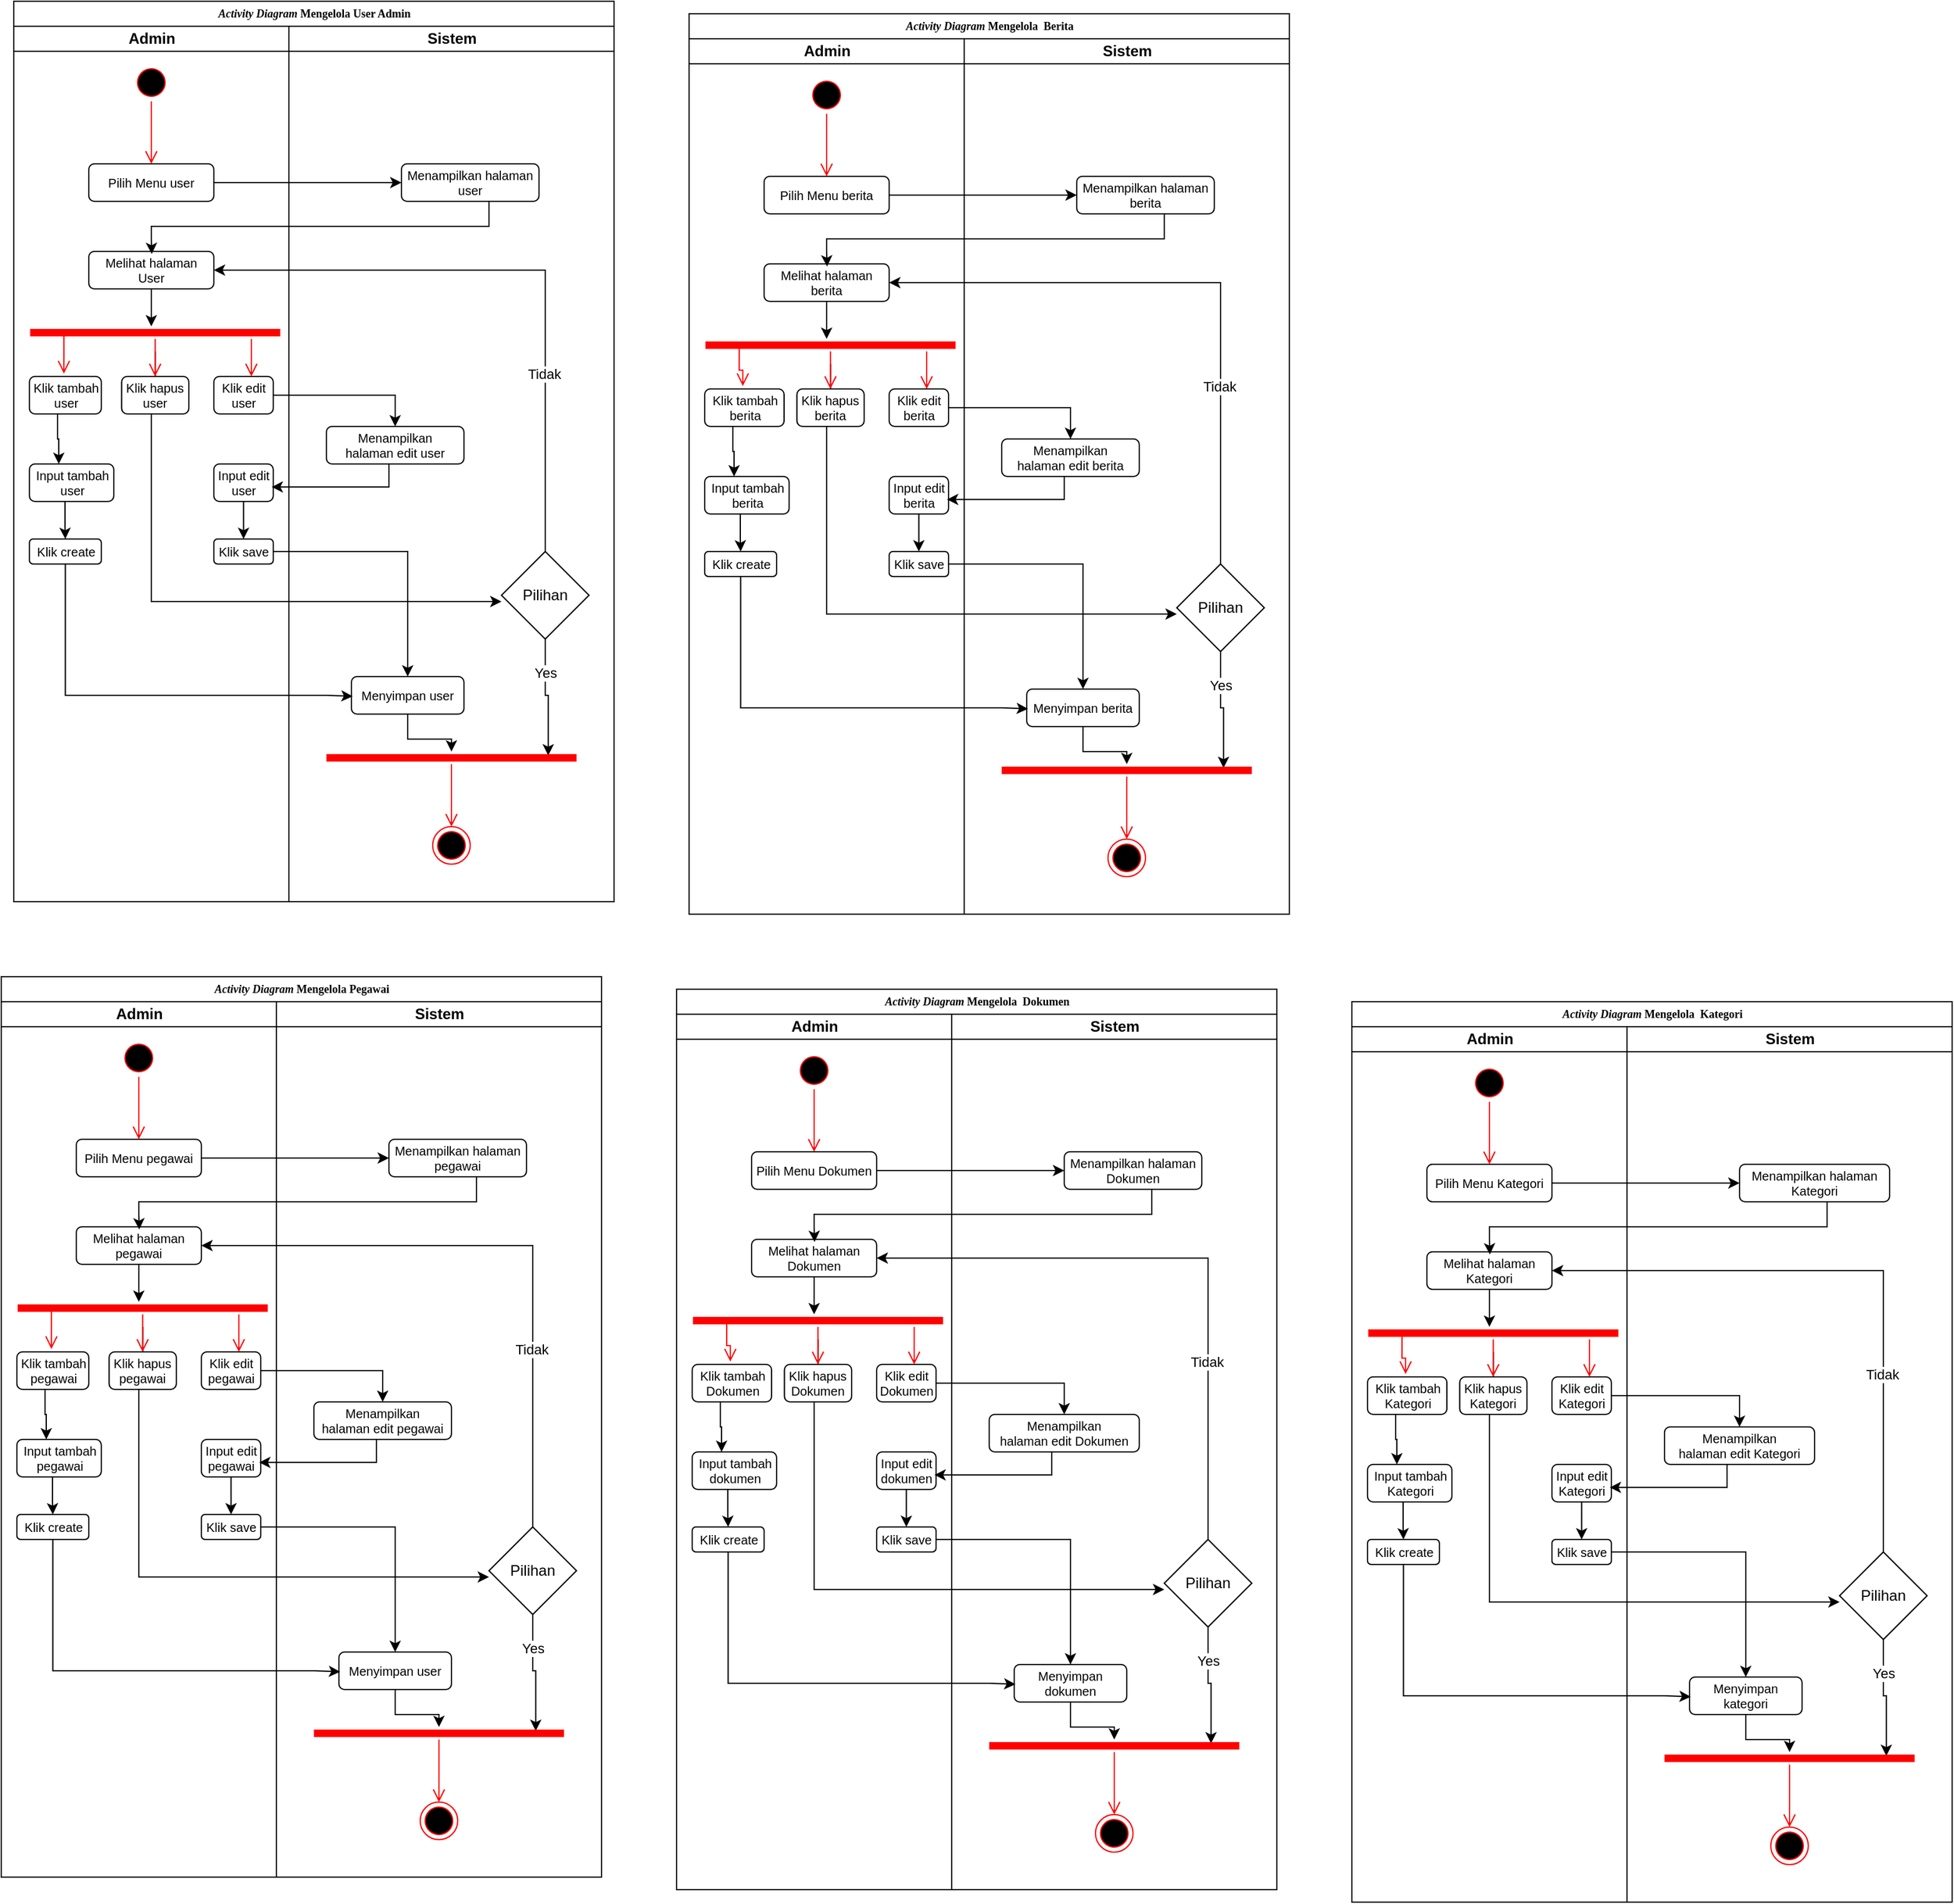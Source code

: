 <mxfile version="24.8.6">
  <diagram name="Page-1" id="74e2e168-ea6b-b213-b513-2b3c1d86103e">
    <mxGraphModel dx="1257" dy="643" grid="1" gridSize="10" guides="1" tooltips="1" connect="1" arrows="1" fold="1" page="1" pageScale="1" pageWidth="1100" pageHeight="850" background="none" math="0" shadow="0">
      <root>
        <mxCell id="0" />
        <mxCell id="1" parent="0" />
        <mxCell id="tzNbkEb7s-4a03CU0OmQ-1" value="&lt;font style=&quot;font-size: 9px;&quot;&gt;&lt;b style=&quot;mso-bidi-font-weight:normal&quot;&gt;&lt;i style=&quot;mso-bidi-font-style:normal&quot;&gt;&lt;span style=&quot;font-family: &amp;quot;Times New Roman&amp;quot;, serif;&quot;&gt;Activity Diagram &lt;/span&gt;&lt;/i&gt;&lt;span style=&quot;line-height: 150%; font-family: &amp;quot;Times New Roman&amp;quot;, serif;&quot;&gt;Mengelola User Admin&lt;/span&gt;&lt;/b&gt;&lt;/font&gt;" style="swimlane;html=1;childLayout=stackLayout;startSize=20;rounded=0;shadow=0;labelBackgroundColor=none;strokeWidth=1;fontFamily=Verdana;fontSize=8;align=center;" parent="1" vertex="1">
          <mxGeometry x="40" y="70" width="480" height="720" as="geometry" />
        </mxCell>
        <mxCell id="tzNbkEb7s-4a03CU0OmQ-2" value="Admin" style="swimlane;html=1;startSize=20;" parent="tzNbkEb7s-4a03CU0OmQ-1" vertex="1">
          <mxGeometry y="20" width="220" height="700" as="geometry" />
        </mxCell>
        <mxCell id="tzNbkEb7s-4a03CU0OmQ-5" value="&lt;font style=&quot;font-size: 10px;&quot;&gt;Pilih Menu user&lt;/font&gt;" style="rounded=1;whiteSpace=wrap;html=1;fontSize=10;" parent="tzNbkEb7s-4a03CU0OmQ-2" vertex="1">
          <mxGeometry x="60" y="110" width="100" height="30" as="geometry" />
        </mxCell>
        <mxCell id="j7Imx5QuWKuZkJdwB4s6-10" style="edgeStyle=orthogonalEdgeStyle;rounded=0;orthogonalLoop=1;jettySize=auto;html=1;" edge="1" parent="tzNbkEb7s-4a03CU0OmQ-2" source="tzNbkEb7s-4a03CU0OmQ-6">
          <mxGeometry relative="1" as="geometry">
            <mxPoint x="110" y="240" as="targetPoint" />
          </mxGeometry>
        </mxCell>
        <mxCell id="tzNbkEb7s-4a03CU0OmQ-6" value="&lt;div style=&quot;font-size: 10px;&quot;&gt;&lt;font style=&quot;font-size: 10px;&quot;&gt;Melihat halaman&lt;/font&gt;&lt;/div&gt;&lt;div style=&quot;font-size: 10px;&quot;&gt;&lt;font style=&quot;font-size: 10px;&quot;&gt;User&lt;/font&gt;&lt;/div&gt;" style="rounded=1;whiteSpace=wrap;html=1;fontSize=10;" parent="tzNbkEb7s-4a03CU0OmQ-2" vertex="1">
          <mxGeometry x="60" y="180" width="100" height="30" as="geometry" />
        </mxCell>
        <mxCell id="tzNbkEb7s-4a03CU0OmQ-8" style="edgeStyle=orthogonalEdgeStyle;rounded=0;orthogonalLoop=1;jettySize=auto;html=1;" parent="tzNbkEb7s-4a03CU0OmQ-2" source="tzNbkEb7s-4a03CU0OmQ-9" target="tzNbkEb7s-4a03CU0OmQ-13" edge="1">
          <mxGeometry relative="1" as="geometry">
            <Array as="points">
              <mxPoint x="35" y="330" />
              <mxPoint x="36" y="330" />
            </Array>
          </mxGeometry>
        </mxCell>
        <mxCell id="tzNbkEb7s-4a03CU0OmQ-9" value="&lt;div style=&quot;font-size: 10px;&quot;&gt;&lt;font style=&quot;font-size: 10px;&quot;&gt;Klik tambah&lt;/font&gt;&lt;/div&gt;&lt;div style=&quot;font-size: 10px;&quot;&gt;user&lt;font style=&quot;font-size: 10px;&quot;&gt;&lt;br style=&quot;font-size: 10px;&quot;&gt;&lt;/font&gt;&lt;/div&gt;" style="rounded=1;whiteSpace=wrap;html=1;fontSize=10;" parent="tzNbkEb7s-4a03CU0OmQ-2" vertex="1">
          <mxGeometry x="12.5" y="280" width="57.5" height="30" as="geometry" />
        </mxCell>
        <mxCell id="j7Imx5QuWKuZkJdwB4s6-5" style="edgeStyle=orthogonalEdgeStyle;rounded=0;orthogonalLoop=1;jettySize=auto;html=1;" edge="1" parent="tzNbkEb7s-4a03CU0OmQ-2" source="tzNbkEb7s-4a03CU0OmQ-10">
          <mxGeometry relative="1" as="geometry">
            <mxPoint x="113.125" y="290" as="targetPoint" />
          </mxGeometry>
        </mxCell>
        <mxCell id="tzNbkEb7s-4a03CU0OmQ-10" value="&lt;div style=&quot;font-size: 10px;&quot;&gt;&lt;font style=&quot;font-size: 10px;&quot;&gt;Klik hapus&lt;/font&gt;&lt;/div&gt;&lt;div style=&quot;font-size: 10px;&quot;&gt;&lt;font style=&quot;font-size: 10px;&quot;&gt;user&lt;br style=&quot;font-size: 10px;&quot;&gt;&lt;/font&gt;&lt;/div&gt;" style="rounded=1;whiteSpace=wrap;html=1;fontSize=10;" parent="tzNbkEb7s-4a03CU0OmQ-2" vertex="1">
          <mxGeometry x="86.25" y="280" width="53.75" height="30" as="geometry" />
        </mxCell>
        <mxCell id="tzNbkEb7s-4a03CU0OmQ-11" value="&lt;div style=&quot;font-size: 10px;&quot;&gt;&lt;font style=&quot;font-size: 10px;&quot;&gt;Klik edit&lt;/font&gt;&lt;/div&gt;&lt;div style=&quot;font-size: 10px;&quot;&gt;user&lt;font style=&quot;font-size: 10px;&quot;&gt;&lt;br style=&quot;font-size: 10px;&quot;&gt;&lt;/font&gt;&lt;/div&gt;" style="rounded=1;whiteSpace=wrap;html=1;fontSize=10;" parent="tzNbkEb7s-4a03CU0OmQ-2" vertex="1">
          <mxGeometry x="160" y="280" width="47.5" height="30" as="geometry" />
        </mxCell>
        <mxCell id="tzNbkEb7s-4a03CU0OmQ-12" style="edgeStyle=orthogonalEdgeStyle;rounded=0;orthogonalLoop=1;jettySize=auto;html=1;entryX=0.5;entryY=0;entryDx=0;entryDy=0;" parent="tzNbkEb7s-4a03CU0OmQ-2" source="tzNbkEb7s-4a03CU0OmQ-13" target="tzNbkEb7s-4a03CU0OmQ-19" edge="1">
          <mxGeometry relative="1" as="geometry">
            <Array as="points">
              <mxPoint x="41" y="400" />
              <mxPoint x="41" y="400" />
            </Array>
          </mxGeometry>
        </mxCell>
        <mxCell id="tzNbkEb7s-4a03CU0OmQ-13" value="&lt;div style=&quot;font-size: 10px;&quot;&gt;&lt;font style=&quot;font-size: 10px;&quot;&gt;Input tambah&lt;/font&gt;&lt;/div&gt;&lt;div style=&quot;font-size: 10px;&quot;&gt;&lt;font style=&quot;font-size: 10px;&quot;&gt;user&lt;br style=&quot;font-size: 10px;&quot;&gt;&lt;/font&gt;&lt;/div&gt;" style="rounded=1;whiteSpace=wrap;html=1;fontSize=10;" parent="tzNbkEb7s-4a03CU0OmQ-2" vertex="1">
          <mxGeometry x="12.5" y="350" width="67.5" height="30" as="geometry" />
        </mxCell>
        <mxCell id="tzNbkEb7s-4a03CU0OmQ-14" style="edgeStyle=orthogonalEdgeStyle;rounded=0;orthogonalLoop=1;jettySize=auto;html=1;entryX=0.5;entryY=0;entryDx=0;entryDy=0;fontSize=10;" parent="tzNbkEb7s-4a03CU0OmQ-2" source="tzNbkEb7s-4a03CU0OmQ-15" target="tzNbkEb7s-4a03CU0OmQ-20" edge="1">
          <mxGeometry relative="1" as="geometry" />
        </mxCell>
        <mxCell id="tzNbkEb7s-4a03CU0OmQ-15" value="&lt;div style=&quot;font-size: 10px;&quot;&gt;&lt;font style=&quot;font-size: 10px;&quot;&gt;Input edit&lt;/font&gt;&lt;/div&gt;&lt;div style=&quot;font-size: 10px;&quot;&gt;user&lt;font style=&quot;font-size: 10px;&quot;&gt;&lt;br style=&quot;font-size: 10px;&quot;&gt;&lt;/font&gt;&lt;/div&gt;" style="rounded=1;whiteSpace=wrap;html=1;fontSize=10;" parent="tzNbkEb7s-4a03CU0OmQ-2" vertex="1">
          <mxGeometry x="160" y="350" width="47.5" height="30" as="geometry" />
        </mxCell>
        <mxCell id="tzNbkEb7s-4a03CU0OmQ-19" value="Klik create" style="rounded=1;whiteSpace=wrap;html=1;fontSize=10;" parent="tzNbkEb7s-4a03CU0OmQ-2" vertex="1">
          <mxGeometry x="12.5" y="410" width="57.5" height="20" as="geometry" />
        </mxCell>
        <mxCell id="tzNbkEb7s-4a03CU0OmQ-20" value="Klik save" style="rounded=1;whiteSpace=wrap;html=1;fontSize=10;" parent="tzNbkEb7s-4a03CU0OmQ-2" vertex="1">
          <mxGeometry x="160" y="410" width="47.5" height="20" as="geometry" />
        </mxCell>
        <mxCell id="j7Imx5QuWKuZkJdwB4s6-1" value="" style="ellipse;html=1;shape=startState;fillColor=#000000;strokeColor=#ff0000;" vertex="1" parent="tzNbkEb7s-4a03CU0OmQ-2">
          <mxGeometry x="95" y="30" width="30" height="30" as="geometry" />
        </mxCell>
        <mxCell id="j7Imx5QuWKuZkJdwB4s6-2" value="" style="edgeStyle=orthogonalEdgeStyle;html=1;verticalAlign=bottom;endArrow=open;endSize=8;strokeColor=#ff0000;rounded=0;" edge="1" source="j7Imx5QuWKuZkJdwB4s6-1" parent="tzNbkEb7s-4a03CU0OmQ-2">
          <mxGeometry relative="1" as="geometry">
            <mxPoint x="110" y="110" as="targetPoint" />
          </mxGeometry>
        </mxCell>
        <mxCell id="j7Imx5QuWKuZkJdwB4s6-3" value="" style="shape=line;html=1;strokeWidth=6;strokeColor=#ff0000;" vertex="1" parent="tzNbkEb7s-4a03CU0OmQ-2">
          <mxGeometry x="13.13" y="240" width="200" height="10" as="geometry" />
        </mxCell>
        <mxCell id="j7Imx5QuWKuZkJdwB4s6-4" value="" style="edgeStyle=orthogonalEdgeStyle;html=1;verticalAlign=bottom;endArrow=open;endSize=8;strokeColor=#ff0000;rounded=0;" edge="1" source="j7Imx5QuWKuZkJdwB4s6-3" parent="tzNbkEb7s-4a03CU0OmQ-2">
          <mxGeometry relative="1" as="geometry">
            <mxPoint x="113" y="280" as="targetPoint" />
          </mxGeometry>
        </mxCell>
        <mxCell id="j7Imx5QuWKuZkJdwB4s6-7" value="" style="edgeStyle=orthogonalEdgeStyle;html=1;verticalAlign=bottom;endArrow=open;endSize=8;strokeColor=#ff0000;rounded=0;" edge="1" parent="tzNbkEb7s-4a03CU0OmQ-2">
          <mxGeometry relative="1" as="geometry">
            <mxPoint x="190" y="280" as="targetPoint" />
            <mxPoint x="190" y="250" as="sourcePoint" />
          </mxGeometry>
        </mxCell>
        <mxCell id="j7Imx5QuWKuZkJdwB4s6-8" value="" style="edgeStyle=orthogonalEdgeStyle;html=1;verticalAlign=bottom;endArrow=open;endSize=8;strokeColor=#ff0000;rounded=0;exitX=0.135;exitY=0.722;exitDx=0;exitDy=0;exitPerimeter=0;entryX=0.48;entryY=-0.077;entryDx=0;entryDy=0;entryPerimeter=0;" edge="1" parent="tzNbkEb7s-4a03CU0OmQ-2" source="j7Imx5QuWKuZkJdwB4s6-3" target="tzNbkEb7s-4a03CU0OmQ-9">
          <mxGeometry relative="1" as="geometry">
            <mxPoint x="133" y="300" as="targetPoint" />
            <mxPoint x="133" y="270" as="sourcePoint" />
          </mxGeometry>
        </mxCell>
        <mxCell id="tzNbkEb7s-4a03CU0OmQ-21" value="Sistem" style="swimlane;html=1;startSize=20;" parent="tzNbkEb7s-4a03CU0OmQ-1" vertex="1">
          <mxGeometry x="220" y="20" width="260" height="700" as="geometry" />
        </mxCell>
        <mxCell id="tzNbkEb7s-4a03CU0OmQ-22" value="&lt;font style=&quot;font-size: 10px;&quot;&gt;Menampilkan halaman user&lt;/font&gt;" style="rounded=1;whiteSpace=wrap;html=1;fontSize=10;" parent="tzNbkEb7s-4a03CU0OmQ-21" vertex="1">
          <mxGeometry x="90" y="110" width="110" height="30" as="geometry" />
        </mxCell>
        <mxCell id="j7Imx5QuWKuZkJdwB4s6-15" style="edgeStyle=orthogonalEdgeStyle;rounded=0;orthogonalLoop=1;jettySize=auto;html=1;" edge="1" parent="tzNbkEb7s-4a03CU0OmQ-21" source="tzNbkEb7s-4a03CU0OmQ-25" target="j7Imx5QuWKuZkJdwB4s6-12">
          <mxGeometry relative="1" as="geometry" />
        </mxCell>
        <mxCell id="tzNbkEb7s-4a03CU0OmQ-25" value="&lt;font style=&quot;font-size: 10px;&quot;&gt;Menyimpan user&lt;/font&gt;" style="rounded=1;whiteSpace=wrap;html=1;fontSize=10;" parent="tzNbkEb7s-4a03CU0OmQ-21" vertex="1">
          <mxGeometry x="50" y="520" width="90" height="30" as="geometry" />
        </mxCell>
        <mxCell id="tzNbkEb7s-4a03CU0OmQ-26" value="&lt;div style=&quot;font-size: 10px;&quot;&gt;Menampilkan&lt;/div&gt;&lt;div style=&quot;font-size: 10px;&quot;&gt;halaman edit user&lt;br style=&quot;font-size: 10px;&quot;&gt;&lt;/div&gt;" style="rounded=1;whiteSpace=wrap;html=1;fontSize=10;" parent="tzNbkEb7s-4a03CU0OmQ-21" vertex="1">
          <mxGeometry x="30" y="320" width="110" height="30" as="geometry" />
        </mxCell>
        <mxCell id="tzNbkEb7s-4a03CU0OmQ-27" style="edgeStyle=orthogonalEdgeStyle;rounded=0;orthogonalLoop=1;jettySize=auto;html=1;entryX=0.887;entryY=0.31;entryDx=0;entryDy=0;entryPerimeter=0;" parent="tzNbkEb7s-4a03CU0OmQ-21" source="tzNbkEb7s-4a03CU0OmQ-29" target="j7Imx5QuWKuZkJdwB4s6-12" edge="1">
          <mxGeometry relative="1" as="geometry">
            <mxPoint x="204" y="570" as="targetPoint" />
          </mxGeometry>
        </mxCell>
        <mxCell id="tzNbkEb7s-4a03CU0OmQ-28" value="Yes" style="edgeLabel;html=1;align=center;verticalAlign=middle;resizable=0;points=[];" parent="tzNbkEb7s-4a03CU0OmQ-27" vertex="1" connectable="0">
          <mxGeometry x="-0.446" relative="1" as="geometry">
            <mxPoint as="offset" />
          </mxGeometry>
        </mxCell>
        <mxCell id="tzNbkEb7s-4a03CU0OmQ-29" value="Pilihan" style="rhombus;whiteSpace=wrap;html=1;" parent="tzNbkEb7s-4a03CU0OmQ-21" vertex="1">
          <mxGeometry x="170" y="420" width="70" height="70" as="geometry" />
        </mxCell>
        <mxCell id="j7Imx5QuWKuZkJdwB4s6-12" value="" style="shape=line;html=1;strokeWidth=6;strokeColor=#ff0000;" vertex="1" parent="tzNbkEb7s-4a03CU0OmQ-21">
          <mxGeometry x="30" y="580" width="200" height="10" as="geometry" />
        </mxCell>
        <mxCell id="j7Imx5QuWKuZkJdwB4s6-13" value="" style="edgeStyle=orthogonalEdgeStyle;html=1;verticalAlign=bottom;endArrow=open;endSize=8;strokeColor=#ff0000;rounded=0;" edge="1" source="j7Imx5QuWKuZkJdwB4s6-12" parent="tzNbkEb7s-4a03CU0OmQ-21">
          <mxGeometry relative="1" as="geometry">
            <mxPoint x="130" y="640" as="targetPoint" />
          </mxGeometry>
        </mxCell>
        <mxCell id="j7Imx5QuWKuZkJdwB4s6-14" value="" style="ellipse;html=1;shape=endState;fillColor=#000000;strokeColor=#ff0000;" vertex="1" parent="tzNbkEb7s-4a03CU0OmQ-21">
          <mxGeometry x="115" y="640" width="30" height="30" as="geometry" />
        </mxCell>
        <mxCell id="tzNbkEb7s-4a03CU0OmQ-32" style="edgeStyle=orthogonalEdgeStyle;rounded=0;orthogonalLoop=1;jettySize=auto;html=1;entryX=0;entryY=0.5;entryDx=0;entryDy=0;" parent="tzNbkEb7s-4a03CU0OmQ-1" source="tzNbkEb7s-4a03CU0OmQ-5" target="tzNbkEb7s-4a03CU0OmQ-22" edge="1">
          <mxGeometry relative="1" as="geometry" />
        </mxCell>
        <mxCell id="tzNbkEb7s-4a03CU0OmQ-33" style="edgeStyle=orthogonalEdgeStyle;rounded=0;orthogonalLoop=1;jettySize=auto;html=1;entryX=0.504;entryY=0.071;entryDx=0;entryDy=0;entryPerimeter=0;" parent="tzNbkEb7s-4a03CU0OmQ-1" source="tzNbkEb7s-4a03CU0OmQ-22" target="tzNbkEb7s-4a03CU0OmQ-6" edge="1">
          <mxGeometry relative="1" as="geometry">
            <Array as="points">
              <mxPoint x="380" y="180" />
              <mxPoint x="110" y="180" />
              <mxPoint x="110" y="190" />
              <mxPoint x="110" y="190" />
            </Array>
          </mxGeometry>
        </mxCell>
        <mxCell id="tzNbkEb7s-4a03CU0OmQ-34" style="edgeStyle=orthogonalEdgeStyle;rounded=0;orthogonalLoop=1;jettySize=auto;html=1;entryX=0.011;entryY=0.526;entryDx=0;entryDy=0;entryPerimeter=0;" parent="tzNbkEb7s-4a03CU0OmQ-1" source="tzNbkEb7s-4a03CU0OmQ-19" target="tzNbkEb7s-4a03CU0OmQ-25" edge="1">
          <mxGeometry relative="1" as="geometry">
            <Array as="points">
              <mxPoint x="41" y="555" />
              <mxPoint x="250" y="555" />
            </Array>
          </mxGeometry>
        </mxCell>
        <mxCell id="tzNbkEb7s-4a03CU0OmQ-35" style="edgeStyle=orthogonalEdgeStyle;rounded=0;orthogonalLoop=1;jettySize=auto;html=1;entryX=0.5;entryY=0;entryDx=0;entryDy=0;" parent="tzNbkEb7s-4a03CU0OmQ-1" source="tzNbkEb7s-4a03CU0OmQ-11" target="tzNbkEb7s-4a03CU0OmQ-26" edge="1">
          <mxGeometry relative="1" as="geometry">
            <mxPoint x="380" y="315" as="targetPoint" />
          </mxGeometry>
        </mxCell>
        <mxCell id="tzNbkEb7s-4a03CU0OmQ-36" style="edgeStyle=orthogonalEdgeStyle;rounded=0;orthogonalLoop=1;jettySize=auto;html=1;entryX=0.973;entryY=0.613;entryDx=0;entryDy=0;entryPerimeter=0;" parent="tzNbkEb7s-4a03CU0OmQ-1" source="tzNbkEb7s-4a03CU0OmQ-26" target="tzNbkEb7s-4a03CU0OmQ-15" edge="1">
          <mxGeometry relative="1" as="geometry">
            <Array as="points">
              <mxPoint x="300" y="388" />
            </Array>
          </mxGeometry>
        </mxCell>
        <mxCell id="tzNbkEb7s-4a03CU0OmQ-38" style="edgeStyle=orthogonalEdgeStyle;rounded=0;orthogonalLoop=1;jettySize=auto;html=1;" parent="tzNbkEb7s-4a03CU0OmQ-1" source="tzNbkEb7s-4a03CU0OmQ-10" edge="1">
          <mxGeometry relative="1" as="geometry">
            <mxPoint x="390" y="480" as="targetPoint" />
            <Array as="points">
              <mxPoint x="110" y="480" />
            </Array>
          </mxGeometry>
        </mxCell>
        <mxCell id="tzNbkEb7s-4a03CU0OmQ-39" style="edgeStyle=orthogonalEdgeStyle;rounded=0;orthogonalLoop=1;jettySize=auto;html=1;entryX=1;entryY=0.5;entryDx=0;entryDy=0;" parent="tzNbkEb7s-4a03CU0OmQ-1" source="tzNbkEb7s-4a03CU0OmQ-29" target="tzNbkEb7s-4a03CU0OmQ-6" edge="1">
          <mxGeometry relative="1" as="geometry">
            <Array as="points">
              <mxPoint x="425" y="215" />
            </Array>
          </mxGeometry>
        </mxCell>
        <mxCell id="tzNbkEb7s-4a03CU0OmQ-40" value="Tidak" style="edgeLabel;html=1;align=center;verticalAlign=middle;resizable=0;points=[];" parent="tzNbkEb7s-4a03CU0OmQ-39" vertex="1" connectable="0">
          <mxGeometry x="-0.421" y="1" relative="1" as="geometry">
            <mxPoint as="offset" />
          </mxGeometry>
        </mxCell>
        <mxCell id="j7Imx5QuWKuZkJdwB4s6-11" style="edgeStyle=orthogonalEdgeStyle;rounded=0;orthogonalLoop=1;jettySize=auto;html=1;entryX=0.5;entryY=0;entryDx=0;entryDy=0;" edge="1" parent="tzNbkEb7s-4a03CU0OmQ-1" source="tzNbkEb7s-4a03CU0OmQ-20" target="tzNbkEb7s-4a03CU0OmQ-25">
          <mxGeometry relative="1" as="geometry" />
        </mxCell>
        <mxCell id="j7Imx5QuWKuZkJdwB4s6-16" value="&lt;font style=&quot;font-size: 9px;&quot;&gt;&lt;b style=&quot;mso-bidi-font-weight:normal&quot;&gt;&lt;i style=&quot;mso-bidi-font-style:normal&quot;&gt;&lt;span style=&quot;font-family: &amp;quot;Times New Roman&amp;quot;, serif;&quot;&gt;Activity Diagram &lt;/span&gt;&lt;/i&gt;&lt;span style=&quot;line-height: 150%; font-family: &amp;quot;Times New Roman&amp;quot;, serif;&quot;&gt;Mengelola&amp;nbsp; Berita&lt;/span&gt;&lt;/b&gt;&lt;/font&gt;" style="swimlane;html=1;childLayout=stackLayout;startSize=20;rounded=0;shadow=0;labelBackgroundColor=none;strokeWidth=1;fontFamily=Verdana;fontSize=8;align=center;" vertex="1" parent="1">
          <mxGeometry x="580" y="80" width="480" height="720" as="geometry" />
        </mxCell>
        <mxCell id="j7Imx5QuWKuZkJdwB4s6-17" value="Admin" style="swimlane;html=1;startSize=20;" vertex="1" parent="j7Imx5QuWKuZkJdwB4s6-16">
          <mxGeometry y="20" width="220" height="700" as="geometry" />
        </mxCell>
        <mxCell id="j7Imx5QuWKuZkJdwB4s6-18" value="&lt;font style=&quot;font-size: 10px;&quot;&gt;Pilih Menu berita&lt;/font&gt;" style="rounded=1;whiteSpace=wrap;html=1;fontSize=10;" vertex="1" parent="j7Imx5QuWKuZkJdwB4s6-17">
          <mxGeometry x="60" y="110" width="100" height="30" as="geometry" />
        </mxCell>
        <mxCell id="j7Imx5QuWKuZkJdwB4s6-19" style="edgeStyle=orthogonalEdgeStyle;rounded=0;orthogonalLoop=1;jettySize=auto;html=1;" edge="1" parent="j7Imx5QuWKuZkJdwB4s6-17" source="j7Imx5QuWKuZkJdwB4s6-20">
          <mxGeometry relative="1" as="geometry">
            <mxPoint x="110" y="240" as="targetPoint" />
          </mxGeometry>
        </mxCell>
        <mxCell id="j7Imx5QuWKuZkJdwB4s6-20" value="&lt;div style=&quot;font-size: 10px;&quot;&gt;&lt;font style=&quot;font-size: 10px;&quot;&gt;Melihat halaman&lt;/font&gt;&lt;/div&gt;&lt;div style=&quot;font-size: 10px;&quot;&gt;berita&lt;/div&gt;" style="rounded=1;whiteSpace=wrap;html=1;fontSize=10;" vertex="1" parent="j7Imx5QuWKuZkJdwB4s6-17">
          <mxGeometry x="60" y="180" width="100" height="30" as="geometry" />
        </mxCell>
        <mxCell id="j7Imx5QuWKuZkJdwB4s6-21" style="edgeStyle=orthogonalEdgeStyle;rounded=0;orthogonalLoop=1;jettySize=auto;html=1;" edge="1" parent="j7Imx5QuWKuZkJdwB4s6-17" source="j7Imx5QuWKuZkJdwB4s6-22" target="j7Imx5QuWKuZkJdwB4s6-27">
          <mxGeometry relative="1" as="geometry">
            <Array as="points">
              <mxPoint x="35" y="330" />
              <mxPoint x="36" y="330" />
            </Array>
          </mxGeometry>
        </mxCell>
        <mxCell id="j7Imx5QuWKuZkJdwB4s6-22" value="&lt;div style=&quot;font-size: 10px;&quot;&gt;&lt;font style=&quot;font-size: 10px;&quot;&gt;Klik tambah&lt;/font&gt;&lt;/div&gt;&lt;div style=&quot;font-size: 10px;&quot;&gt;berita&lt;font style=&quot;font-size: 10px;&quot;&gt;&lt;br style=&quot;font-size: 10px;&quot;&gt;&lt;/font&gt;&lt;/div&gt;" style="rounded=1;whiteSpace=wrap;html=1;fontSize=10;" vertex="1" parent="j7Imx5QuWKuZkJdwB4s6-17">
          <mxGeometry x="12.5" y="280" width="63.5" height="30" as="geometry" />
        </mxCell>
        <mxCell id="j7Imx5QuWKuZkJdwB4s6-23" style="edgeStyle=orthogonalEdgeStyle;rounded=0;orthogonalLoop=1;jettySize=auto;html=1;" edge="1" parent="j7Imx5QuWKuZkJdwB4s6-17" source="j7Imx5QuWKuZkJdwB4s6-24">
          <mxGeometry relative="1" as="geometry">
            <mxPoint x="113.125" y="290" as="targetPoint" />
          </mxGeometry>
        </mxCell>
        <mxCell id="j7Imx5QuWKuZkJdwB4s6-24" value="&lt;div style=&quot;font-size: 10px;&quot;&gt;&lt;font style=&quot;font-size: 10px;&quot;&gt;Klik hapus&lt;/font&gt;&lt;/div&gt;&lt;div style=&quot;font-size: 10px;&quot;&gt;&lt;font style=&quot;font-size: 10px;&quot;&gt;berita&lt;br style=&quot;font-size: 10px;&quot;&gt;&lt;/font&gt;&lt;/div&gt;" style="rounded=1;whiteSpace=wrap;html=1;fontSize=10;" vertex="1" parent="j7Imx5QuWKuZkJdwB4s6-17">
          <mxGeometry x="86.25" y="280" width="53.75" height="30" as="geometry" />
        </mxCell>
        <mxCell id="j7Imx5QuWKuZkJdwB4s6-25" value="&lt;div style=&quot;font-size: 10px;&quot;&gt;&lt;font style=&quot;font-size: 10px;&quot;&gt;Klik edit&lt;/font&gt;&lt;/div&gt;&lt;div style=&quot;font-size: 10px;&quot;&gt;berita&lt;font style=&quot;font-size: 10px;&quot;&gt;&lt;br style=&quot;font-size: 10px;&quot;&gt;&lt;/font&gt;&lt;/div&gt;" style="rounded=1;whiteSpace=wrap;html=1;fontSize=10;" vertex="1" parent="j7Imx5QuWKuZkJdwB4s6-17">
          <mxGeometry x="160" y="280" width="47.5" height="30" as="geometry" />
        </mxCell>
        <mxCell id="j7Imx5QuWKuZkJdwB4s6-26" style="edgeStyle=orthogonalEdgeStyle;rounded=0;orthogonalLoop=1;jettySize=auto;html=1;entryX=0.5;entryY=0;entryDx=0;entryDy=0;" edge="1" parent="j7Imx5QuWKuZkJdwB4s6-17" source="j7Imx5QuWKuZkJdwB4s6-27" target="j7Imx5QuWKuZkJdwB4s6-30">
          <mxGeometry relative="1" as="geometry">
            <Array as="points">
              <mxPoint x="41" y="400" />
              <mxPoint x="41" y="400" />
            </Array>
          </mxGeometry>
        </mxCell>
        <mxCell id="j7Imx5QuWKuZkJdwB4s6-27" value="&lt;div style=&quot;font-size: 10px;&quot;&gt;&lt;font style=&quot;font-size: 10px;&quot;&gt;Input tambah&lt;/font&gt;&lt;/div&gt;&lt;div style=&quot;font-size: 10px;&quot;&gt;&lt;font style=&quot;font-size: 10px;&quot;&gt;berita&lt;br style=&quot;font-size: 10px;&quot;&gt;&lt;/font&gt;&lt;/div&gt;" style="rounded=1;whiteSpace=wrap;html=1;fontSize=10;" vertex="1" parent="j7Imx5QuWKuZkJdwB4s6-17">
          <mxGeometry x="12.5" y="350" width="67.5" height="30" as="geometry" />
        </mxCell>
        <mxCell id="j7Imx5QuWKuZkJdwB4s6-28" style="edgeStyle=orthogonalEdgeStyle;rounded=0;orthogonalLoop=1;jettySize=auto;html=1;entryX=0.5;entryY=0;entryDx=0;entryDy=0;fontSize=10;" edge="1" parent="j7Imx5QuWKuZkJdwB4s6-17" source="j7Imx5QuWKuZkJdwB4s6-29" target="j7Imx5QuWKuZkJdwB4s6-31">
          <mxGeometry relative="1" as="geometry" />
        </mxCell>
        <mxCell id="j7Imx5QuWKuZkJdwB4s6-29" value="&lt;div style=&quot;font-size: 10px;&quot;&gt;&lt;font style=&quot;font-size: 10px;&quot;&gt;Input edit&lt;/font&gt;&lt;/div&gt;&lt;div style=&quot;font-size: 10px;&quot;&gt;berita&lt;font style=&quot;font-size: 10px;&quot;&gt;&lt;br style=&quot;font-size: 10px;&quot;&gt;&lt;/font&gt;&lt;/div&gt;" style="rounded=1;whiteSpace=wrap;html=1;fontSize=10;" vertex="1" parent="j7Imx5QuWKuZkJdwB4s6-17">
          <mxGeometry x="160" y="350" width="47.5" height="30" as="geometry" />
        </mxCell>
        <mxCell id="j7Imx5QuWKuZkJdwB4s6-30" value="Klik create" style="rounded=1;whiteSpace=wrap;html=1;fontSize=10;" vertex="1" parent="j7Imx5QuWKuZkJdwB4s6-17">
          <mxGeometry x="12.5" y="410" width="57.5" height="20" as="geometry" />
        </mxCell>
        <mxCell id="j7Imx5QuWKuZkJdwB4s6-31" value="Klik save" style="rounded=1;whiteSpace=wrap;html=1;fontSize=10;" vertex="1" parent="j7Imx5QuWKuZkJdwB4s6-17">
          <mxGeometry x="160" y="410" width="47.5" height="20" as="geometry" />
        </mxCell>
        <mxCell id="j7Imx5QuWKuZkJdwB4s6-32" value="" style="ellipse;html=1;shape=startState;fillColor=#000000;strokeColor=#ff0000;" vertex="1" parent="j7Imx5QuWKuZkJdwB4s6-17">
          <mxGeometry x="95" y="30" width="30" height="30" as="geometry" />
        </mxCell>
        <mxCell id="j7Imx5QuWKuZkJdwB4s6-33" value="" style="edgeStyle=orthogonalEdgeStyle;html=1;verticalAlign=bottom;endArrow=open;endSize=8;strokeColor=#ff0000;rounded=0;" edge="1" parent="j7Imx5QuWKuZkJdwB4s6-17" source="j7Imx5QuWKuZkJdwB4s6-32">
          <mxGeometry relative="1" as="geometry">
            <mxPoint x="110" y="110" as="targetPoint" />
          </mxGeometry>
        </mxCell>
        <mxCell id="j7Imx5QuWKuZkJdwB4s6-34" value="" style="shape=line;html=1;strokeWidth=6;strokeColor=#ff0000;" vertex="1" parent="j7Imx5QuWKuZkJdwB4s6-17">
          <mxGeometry x="13.13" y="240" width="200" height="10" as="geometry" />
        </mxCell>
        <mxCell id="j7Imx5QuWKuZkJdwB4s6-35" value="" style="edgeStyle=orthogonalEdgeStyle;html=1;verticalAlign=bottom;endArrow=open;endSize=8;strokeColor=#ff0000;rounded=0;" edge="1" parent="j7Imx5QuWKuZkJdwB4s6-17" source="j7Imx5QuWKuZkJdwB4s6-34">
          <mxGeometry relative="1" as="geometry">
            <mxPoint x="113" y="280" as="targetPoint" />
          </mxGeometry>
        </mxCell>
        <mxCell id="j7Imx5QuWKuZkJdwB4s6-36" value="" style="edgeStyle=orthogonalEdgeStyle;html=1;verticalAlign=bottom;endArrow=open;endSize=8;strokeColor=#ff0000;rounded=0;" edge="1" parent="j7Imx5QuWKuZkJdwB4s6-17">
          <mxGeometry relative="1" as="geometry">
            <mxPoint x="190" y="280" as="targetPoint" />
            <mxPoint x="190" y="250" as="sourcePoint" />
          </mxGeometry>
        </mxCell>
        <mxCell id="j7Imx5QuWKuZkJdwB4s6-37" value="" style="edgeStyle=orthogonalEdgeStyle;html=1;verticalAlign=bottom;endArrow=open;endSize=8;strokeColor=#ff0000;rounded=0;exitX=0.135;exitY=0.722;exitDx=0;exitDy=0;exitPerimeter=0;entryX=0.48;entryY=-0.077;entryDx=0;entryDy=0;entryPerimeter=0;" edge="1" parent="j7Imx5QuWKuZkJdwB4s6-17" source="j7Imx5QuWKuZkJdwB4s6-34" target="j7Imx5QuWKuZkJdwB4s6-22">
          <mxGeometry relative="1" as="geometry">
            <mxPoint x="133" y="300" as="targetPoint" />
            <mxPoint x="133" y="270" as="sourcePoint" />
          </mxGeometry>
        </mxCell>
        <mxCell id="j7Imx5QuWKuZkJdwB4s6-38" value="Sistem" style="swimlane;html=1;startSize=20;" vertex="1" parent="j7Imx5QuWKuZkJdwB4s6-16">
          <mxGeometry x="220" y="20" width="260" height="700" as="geometry" />
        </mxCell>
        <mxCell id="j7Imx5QuWKuZkJdwB4s6-39" value="&lt;font style=&quot;font-size: 10px;&quot;&gt;Menampilkan halaman berita&lt;/font&gt;" style="rounded=1;whiteSpace=wrap;html=1;fontSize=10;" vertex="1" parent="j7Imx5QuWKuZkJdwB4s6-38">
          <mxGeometry x="90" y="110" width="110" height="30" as="geometry" />
        </mxCell>
        <mxCell id="j7Imx5QuWKuZkJdwB4s6-40" style="edgeStyle=orthogonalEdgeStyle;rounded=0;orthogonalLoop=1;jettySize=auto;html=1;" edge="1" parent="j7Imx5QuWKuZkJdwB4s6-38" source="j7Imx5QuWKuZkJdwB4s6-41" target="j7Imx5QuWKuZkJdwB4s6-46">
          <mxGeometry relative="1" as="geometry" />
        </mxCell>
        <mxCell id="j7Imx5QuWKuZkJdwB4s6-41" value="&lt;font style=&quot;font-size: 10px;&quot;&gt;Menyimpan berita&lt;/font&gt;" style="rounded=1;whiteSpace=wrap;html=1;fontSize=10;" vertex="1" parent="j7Imx5QuWKuZkJdwB4s6-38">
          <mxGeometry x="50" y="520" width="90" height="30" as="geometry" />
        </mxCell>
        <mxCell id="j7Imx5QuWKuZkJdwB4s6-42" value="&lt;div style=&quot;font-size: 10px;&quot;&gt;Menampilkan&lt;/div&gt;&lt;div style=&quot;font-size: 10px;&quot;&gt;halaman edit berita&lt;br style=&quot;font-size: 10px;&quot;&gt;&lt;/div&gt;" style="rounded=1;whiteSpace=wrap;html=1;fontSize=10;" vertex="1" parent="j7Imx5QuWKuZkJdwB4s6-38">
          <mxGeometry x="30" y="320" width="110" height="30" as="geometry" />
        </mxCell>
        <mxCell id="j7Imx5QuWKuZkJdwB4s6-43" style="edgeStyle=orthogonalEdgeStyle;rounded=0;orthogonalLoop=1;jettySize=auto;html=1;entryX=0.887;entryY=0.31;entryDx=0;entryDy=0;entryPerimeter=0;" edge="1" parent="j7Imx5QuWKuZkJdwB4s6-38" source="j7Imx5QuWKuZkJdwB4s6-45" target="j7Imx5QuWKuZkJdwB4s6-46">
          <mxGeometry relative="1" as="geometry">
            <mxPoint x="204" y="570" as="targetPoint" />
          </mxGeometry>
        </mxCell>
        <mxCell id="j7Imx5QuWKuZkJdwB4s6-44" value="Yes" style="edgeLabel;html=1;align=center;verticalAlign=middle;resizable=0;points=[];" vertex="1" connectable="0" parent="j7Imx5QuWKuZkJdwB4s6-43">
          <mxGeometry x="-0.446" relative="1" as="geometry">
            <mxPoint as="offset" />
          </mxGeometry>
        </mxCell>
        <mxCell id="j7Imx5QuWKuZkJdwB4s6-45" value="Pilihan" style="rhombus;whiteSpace=wrap;html=1;" vertex="1" parent="j7Imx5QuWKuZkJdwB4s6-38">
          <mxGeometry x="170" y="420" width="70" height="70" as="geometry" />
        </mxCell>
        <mxCell id="j7Imx5QuWKuZkJdwB4s6-46" value="" style="shape=line;html=1;strokeWidth=6;strokeColor=#ff0000;" vertex="1" parent="j7Imx5QuWKuZkJdwB4s6-38">
          <mxGeometry x="30" y="580" width="200" height="10" as="geometry" />
        </mxCell>
        <mxCell id="j7Imx5QuWKuZkJdwB4s6-47" value="" style="edgeStyle=orthogonalEdgeStyle;html=1;verticalAlign=bottom;endArrow=open;endSize=8;strokeColor=#ff0000;rounded=0;" edge="1" parent="j7Imx5QuWKuZkJdwB4s6-38" source="j7Imx5QuWKuZkJdwB4s6-46">
          <mxGeometry relative="1" as="geometry">
            <mxPoint x="130" y="640" as="targetPoint" />
          </mxGeometry>
        </mxCell>
        <mxCell id="j7Imx5QuWKuZkJdwB4s6-48" value="" style="ellipse;html=1;shape=endState;fillColor=#000000;strokeColor=#ff0000;" vertex="1" parent="j7Imx5QuWKuZkJdwB4s6-38">
          <mxGeometry x="115" y="640" width="30" height="30" as="geometry" />
        </mxCell>
        <mxCell id="j7Imx5QuWKuZkJdwB4s6-49" style="edgeStyle=orthogonalEdgeStyle;rounded=0;orthogonalLoop=1;jettySize=auto;html=1;entryX=0;entryY=0.5;entryDx=0;entryDy=0;" edge="1" parent="j7Imx5QuWKuZkJdwB4s6-16" source="j7Imx5QuWKuZkJdwB4s6-18" target="j7Imx5QuWKuZkJdwB4s6-39">
          <mxGeometry relative="1" as="geometry" />
        </mxCell>
        <mxCell id="j7Imx5QuWKuZkJdwB4s6-50" style="edgeStyle=orthogonalEdgeStyle;rounded=0;orthogonalLoop=1;jettySize=auto;html=1;entryX=0.504;entryY=0.071;entryDx=0;entryDy=0;entryPerimeter=0;" edge="1" parent="j7Imx5QuWKuZkJdwB4s6-16" source="j7Imx5QuWKuZkJdwB4s6-39" target="j7Imx5QuWKuZkJdwB4s6-20">
          <mxGeometry relative="1" as="geometry">
            <Array as="points">
              <mxPoint x="380" y="180" />
              <mxPoint x="110" y="180" />
              <mxPoint x="110" y="190" />
              <mxPoint x="110" y="190" />
            </Array>
          </mxGeometry>
        </mxCell>
        <mxCell id="j7Imx5QuWKuZkJdwB4s6-51" style="edgeStyle=orthogonalEdgeStyle;rounded=0;orthogonalLoop=1;jettySize=auto;html=1;entryX=0.011;entryY=0.526;entryDx=0;entryDy=0;entryPerimeter=0;" edge="1" parent="j7Imx5QuWKuZkJdwB4s6-16" source="j7Imx5QuWKuZkJdwB4s6-30" target="j7Imx5QuWKuZkJdwB4s6-41">
          <mxGeometry relative="1" as="geometry">
            <Array as="points">
              <mxPoint x="41" y="555" />
              <mxPoint x="250" y="555" />
            </Array>
          </mxGeometry>
        </mxCell>
        <mxCell id="j7Imx5QuWKuZkJdwB4s6-52" style="edgeStyle=orthogonalEdgeStyle;rounded=0;orthogonalLoop=1;jettySize=auto;html=1;entryX=0.5;entryY=0;entryDx=0;entryDy=0;" edge="1" parent="j7Imx5QuWKuZkJdwB4s6-16" source="j7Imx5QuWKuZkJdwB4s6-25" target="j7Imx5QuWKuZkJdwB4s6-42">
          <mxGeometry relative="1" as="geometry">
            <mxPoint x="380" y="315" as="targetPoint" />
          </mxGeometry>
        </mxCell>
        <mxCell id="j7Imx5QuWKuZkJdwB4s6-53" style="edgeStyle=orthogonalEdgeStyle;rounded=0;orthogonalLoop=1;jettySize=auto;html=1;entryX=0.973;entryY=0.613;entryDx=0;entryDy=0;entryPerimeter=0;" edge="1" parent="j7Imx5QuWKuZkJdwB4s6-16" source="j7Imx5QuWKuZkJdwB4s6-42" target="j7Imx5QuWKuZkJdwB4s6-29">
          <mxGeometry relative="1" as="geometry">
            <Array as="points">
              <mxPoint x="300" y="388" />
            </Array>
          </mxGeometry>
        </mxCell>
        <mxCell id="j7Imx5QuWKuZkJdwB4s6-54" style="edgeStyle=orthogonalEdgeStyle;rounded=0;orthogonalLoop=1;jettySize=auto;html=1;" edge="1" parent="j7Imx5QuWKuZkJdwB4s6-16" source="j7Imx5QuWKuZkJdwB4s6-24">
          <mxGeometry relative="1" as="geometry">
            <mxPoint x="390" y="480" as="targetPoint" />
            <Array as="points">
              <mxPoint x="110" y="480" />
            </Array>
          </mxGeometry>
        </mxCell>
        <mxCell id="j7Imx5QuWKuZkJdwB4s6-55" style="edgeStyle=orthogonalEdgeStyle;rounded=0;orthogonalLoop=1;jettySize=auto;html=1;entryX=1;entryY=0.5;entryDx=0;entryDy=0;" edge="1" parent="j7Imx5QuWKuZkJdwB4s6-16" source="j7Imx5QuWKuZkJdwB4s6-45" target="j7Imx5QuWKuZkJdwB4s6-20">
          <mxGeometry relative="1" as="geometry">
            <Array as="points">
              <mxPoint x="425" y="215" />
            </Array>
          </mxGeometry>
        </mxCell>
        <mxCell id="j7Imx5QuWKuZkJdwB4s6-56" value="Tidak" style="edgeLabel;html=1;align=center;verticalAlign=middle;resizable=0;points=[];" vertex="1" connectable="0" parent="j7Imx5QuWKuZkJdwB4s6-55">
          <mxGeometry x="-0.421" y="1" relative="1" as="geometry">
            <mxPoint as="offset" />
          </mxGeometry>
        </mxCell>
        <mxCell id="j7Imx5QuWKuZkJdwB4s6-57" style="edgeStyle=orthogonalEdgeStyle;rounded=0;orthogonalLoop=1;jettySize=auto;html=1;entryX=0.5;entryY=0;entryDx=0;entryDy=0;" edge="1" parent="j7Imx5QuWKuZkJdwB4s6-16" source="j7Imx5QuWKuZkJdwB4s6-31" target="j7Imx5QuWKuZkJdwB4s6-41">
          <mxGeometry relative="1" as="geometry" />
        </mxCell>
        <mxCell id="j7Imx5QuWKuZkJdwB4s6-58" value="&lt;font style=&quot;font-size: 9px;&quot;&gt;&lt;b style=&quot;mso-bidi-font-weight:normal&quot;&gt;&lt;i style=&quot;mso-bidi-font-style:normal&quot;&gt;&lt;span style=&quot;font-family: &amp;quot;Times New Roman&amp;quot;, serif;&quot;&gt;Activity Diagram &lt;/span&gt;&lt;/i&gt;&lt;span style=&quot;line-height: 150%; font-family: &amp;quot;Times New Roman&amp;quot;, serif;&quot;&gt;Mengelola Pegawai&lt;/span&gt;&lt;/b&gt;&lt;/font&gt;" style="swimlane;html=1;childLayout=stackLayout;startSize=20;rounded=0;shadow=0;labelBackgroundColor=none;strokeWidth=1;fontFamily=Verdana;fontSize=8;align=center;" vertex="1" parent="1">
          <mxGeometry x="30" y="850" width="480" height="720" as="geometry" />
        </mxCell>
        <mxCell id="j7Imx5QuWKuZkJdwB4s6-59" value="Admin" style="swimlane;html=1;startSize=20;" vertex="1" parent="j7Imx5QuWKuZkJdwB4s6-58">
          <mxGeometry y="20" width="220" height="700" as="geometry" />
        </mxCell>
        <mxCell id="j7Imx5QuWKuZkJdwB4s6-60" value="&lt;font style=&quot;font-size: 10px;&quot;&gt;Pilih Menu pegawai&lt;/font&gt;" style="rounded=1;whiteSpace=wrap;html=1;fontSize=10;" vertex="1" parent="j7Imx5QuWKuZkJdwB4s6-59">
          <mxGeometry x="60" y="110" width="100" height="30" as="geometry" />
        </mxCell>
        <mxCell id="j7Imx5QuWKuZkJdwB4s6-61" style="edgeStyle=orthogonalEdgeStyle;rounded=0;orthogonalLoop=1;jettySize=auto;html=1;" edge="1" parent="j7Imx5QuWKuZkJdwB4s6-59" source="j7Imx5QuWKuZkJdwB4s6-62">
          <mxGeometry relative="1" as="geometry">
            <mxPoint x="110" y="240" as="targetPoint" />
          </mxGeometry>
        </mxCell>
        <mxCell id="j7Imx5QuWKuZkJdwB4s6-62" value="&lt;div style=&quot;font-size: 10px;&quot;&gt;&lt;font style=&quot;font-size: 10px;&quot;&gt;Melihat halaman&lt;/font&gt;&lt;/div&gt;&lt;div style=&quot;font-size: 10px;&quot;&gt;&lt;font style=&quot;font-size: 10px;&quot;&gt;pegawai&lt;/font&gt;&lt;/div&gt;" style="rounded=1;whiteSpace=wrap;html=1;fontSize=10;" vertex="1" parent="j7Imx5QuWKuZkJdwB4s6-59">
          <mxGeometry x="60" y="180" width="100" height="30" as="geometry" />
        </mxCell>
        <mxCell id="j7Imx5QuWKuZkJdwB4s6-63" style="edgeStyle=orthogonalEdgeStyle;rounded=0;orthogonalLoop=1;jettySize=auto;html=1;" edge="1" parent="j7Imx5QuWKuZkJdwB4s6-59" source="j7Imx5QuWKuZkJdwB4s6-64" target="j7Imx5QuWKuZkJdwB4s6-69">
          <mxGeometry relative="1" as="geometry">
            <Array as="points">
              <mxPoint x="35" y="330" />
              <mxPoint x="36" y="330" />
            </Array>
          </mxGeometry>
        </mxCell>
        <mxCell id="j7Imx5QuWKuZkJdwB4s6-64" value="&lt;div style=&quot;font-size: 10px;&quot;&gt;&lt;font style=&quot;font-size: 10px;&quot;&gt;Klik tambah&lt;/font&gt;&lt;/div&gt;&lt;div style=&quot;font-size: 10px;&quot;&gt;pegawai&lt;font style=&quot;font-size: 10px;&quot;&gt;&lt;br style=&quot;font-size: 10px;&quot;&gt;&lt;/font&gt;&lt;/div&gt;" style="rounded=1;whiteSpace=wrap;html=1;fontSize=10;" vertex="1" parent="j7Imx5QuWKuZkJdwB4s6-59">
          <mxGeometry x="12.5" y="280" width="57.5" height="30" as="geometry" />
        </mxCell>
        <mxCell id="j7Imx5QuWKuZkJdwB4s6-65" style="edgeStyle=orthogonalEdgeStyle;rounded=0;orthogonalLoop=1;jettySize=auto;html=1;" edge="1" parent="j7Imx5QuWKuZkJdwB4s6-59" source="j7Imx5QuWKuZkJdwB4s6-66">
          <mxGeometry relative="1" as="geometry">
            <mxPoint x="113.125" y="290" as="targetPoint" />
          </mxGeometry>
        </mxCell>
        <mxCell id="j7Imx5QuWKuZkJdwB4s6-66" value="&lt;div style=&quot;font-size: 10px;&quot;&gt;&lt;font style=&quot;font-size: 10px;&quot;&gt;Klik hapus&lt;/font&gt;&lt;/div&gt;&lt;div style=&quot;font-size: 10px;&quot;&gt;&lt;font style=&quot;font-size: 10px;&quot;&gt;pegawai&lt;br style=&quot;font-size: 10px;&quot;&gt;&lt;/font&gt;&lt;/div&gt;" style="rounded=1;whiteSpace=wrap;html=1;fontSize=10;" vertex="1" parent="j7Imx5QuWKuZkJdwB4s6-59">
          <mxGeometry x="86.25" y="280" width="53.75" height="30" as="geometry" />
        </mxCell>
        <mxCell id="j7Imx5QuWKuZkJdwB4s6-67" value="&lt;div style=&quot;font-size: 10px;&quot;&gt;&lt;font style=&quot;font-size: 10px;&quot;&gt;Klik edit&lt;/font&gt;&lt;/div&gt;&lt;div style=&quot;font-size: 10px;&quot;&gt;pegawai&lt;font style=&quot;font-size: 10px;&quot;&gt;&lt;br style=&quot;font-size: 10px;&quot;&gt;&lt;/font&gt;&lt;/div&gt;" style="rounded=1;whiteSpace=wrap;html=1;fontSize=10;" vertex="1" parent="j7Imx5QuWKuZkJdwB4s6-59">
          <mxGeometry x="160" y="280" width="47.5" height="30" as="geometry" />
        </mxCell>
        <mxCell id="j7Imx5QuWKuZkJdwB4s6-68" style="edgeStyle=orthogonalEdgeStyle;rounded=0;orthogonalLoop=1;jettySize=auto;html=1;entryX=0.5;entryY=0;entryDx=0;entryDy=0;" edge="1" parent="j7Imx5QuWKuZkJdwB4s6-59" source="j7Imx5QuWKuZkJdwB4s6-69" target="j7Imx5QuWKuZkJdwB4s6-72">
          <mxGeometry relative="1" as="geometry">
            <Array as="points">
              <mxPoint x="41" y="400" />
              <mxPoint x="41" y="400" />
            </Array>
          </mxGeometry>
        </mxCell>
        <mxCell id="j7Imx5QuWKuZkJdwB4s6-69" value="&lt;div style=&quot;font-size: 10px;&quot;&gt;&lt;font style=&quot;font-size: 10px;&quot;&gt;Input tambah&lt;/font&gt;&lt;/div&gt;&lt;div style=&quot;font-size: 10px;&quot;&gt;&lt;font style=&quot;font-size: 10px;&quot;&gt;pegawai&lt;br style=&quot;font-size: 10px;&quot;&gt;&lt;/font&gt;&lt;/div&gt;" style="rounded=1;whiteSpace=wrap;html=1;fontSize=10;" vertex="1" parent="j7Imx5QuWKuZkJdwB4s6-59">
          <mxGeometry x="12.5" y="350" width="67.5" height="30" as="geometry" />
        </mxCell>
        <mxCell id="j7Imx5QuWKuZkJdwB4s6-70" style="edgeStyle=orthogonalEdgeStyle;rounded=0;orthogonalLoop=1;jettySize=auto;html=1;entryX=0.5;entryY=0;entryDx=0;entryDy=0;fontSize=10;" edge="1" parent="j7Imx5QuWKuZkJdwB4s6-59" source="j7Imx5QuWKuZkJdwB4s6-71" target="j7Imx5QuWKuZkJdwB4s6-73">
          <mxGeometry relative="1" as="geometry" />
        </mxCell>
        <mxCell id="j7Imx5QuWKuZkJdwB4s6-71" value="&lt;div style=&quot;font-size: 10px;&quot;&gt;&lt;font style=&quot;font-size: 10px;&quot;&gt;Input edit&lt;/font&gt;&lt;/div&gt;&lt;div style=&quot;font-size: 10px;&quot;&gt;pegawai&lt;font style=&quot;font-size: 10px;&quot;&gt;&lt;br style=&quot;font-size: 10px;&quot;&gt;&lt;/font&gt;&lt;/div&gt;" style="rounded=1;whiteSpace=wrap;html=1;fontSize=10;" vertex="1" parent="j7Imx5QuWKuZkJdwB4s6-59">
          <mxGeometry x="160" y="350" width="47.5" height="30" as="geometry" />
        </mxCell>
        <mxCell id="j7Imx5QuWKuZkJdwB4s6-72" value="Klik create" style="rounded=1;whiteSpace=wrap;html=1;fontSize=10;" vertex="1" parent="j7Imx5QuWKuZkJdwB4s6-59">
          <mxGeometry x="12.5" y="410" width="57.5" height="20" as="geometry" />
        </mxCell>
        <mxCell id="j7Imx5QuWKuZkJdwB4s6-73" value="Klik save" style="rounded=1;whiteSpace=wrap;html=1;fontSize=10;" vertex="1" parent="j7Imx5QuWKuZkJdwB4s6-59">
          <mxGeometry x="160" y="410" width="47.5" height="20" as="geometry" />
        </mxCell>
        <mxCell id="j7Imx5QuWKuZkJdwB4s6-74" value="" style="ellipse;html=1;shape=startState;fillColor=#000000;strokeColor=#ff0000;" vertex="1" parent="j7Imx5QuWKuZkJdwB4s6-59">
          <mxGeometry x="95" y="30" width="30" height="30" as="geometry" />
        </mxCell>
        <mxCell id="j7Imx5QuWKuZkJdwB4s6-75" value="" style="edgeStyle=orthogonalEdgeStyle;html=1;verticalAlign=bottom;endArrow=open;endSize=8;strokeColor=#ff0000;rounded=0;" edge="1" parent="j7Imx5QuWKuZkJdwB4s6-59" source="j7Imx5QuWKuZkJdwB4s6-74">
          <mxGeometry relative="1" as="geometry">
            <mxPoint x="110" y="110" as="targetPoint" />
          </mxGeometry>
        </mxCell>
        <mxCell id="j7Imx5QuWKuZkJdwB4s6-76" value="" style="shape=line;html=1;strokeWidth=6;strokeColor=#ff0000;" vertex="1" parent="j7Imx5QuWKuZkJdwB4s6-59">
          <mxGeometry x="13.13" y="240" width="200" height="10" as="geometry" />
        </mxCell>
        <mxCell id="j7Imx5QuWKuZkJdwB4s6-77" value="" style="edgeStyle=orthogonalEdgeStyle;html=1;verticalAlign=bottom;endArrow=open;endSize=8;strokeColor=#ff0000;rounded=0;" edge="1" parent="j7Imx5QuWKuZkJdwB4s6-59" source="j7Imx5QuWKuZkJdwB4s6-76">
          <mxGeometry relative="1" as="geometry">
            <mxPoint x="113" y="280" as="targetPoint" />
          </mxGeometry>
        </mxCell>
        <mxCell id="j7Imx5QuWKuZkJdwB4s6-78" value="" style="edgeStyle=orthogonalEdgeStyle;html=1;verticalAlign=bottom;endArrow=open;endSize=8;strokeColor=#ff0000;rounded=0;" edge="1" parent="j7Imx5QuWKuZkJdwB4s6-59">
          <mxGeometry relative="1" as="geometry">
            <mxPoint x="190" y="280" as="targetPoint" />
            <mxPoint x="190" y="250" as="sourcePoint" />
          </mxGeometry>
        </mxCell>
        <mxCell id="j7Imx5QuWKuZkJdwB4s6-79" value="" style="edgeStyle=orthogonalEdgeStyle;html=1;verticalAlign=bottom;endArrow=open;endSize=8;strokeColor=#ff0000;rounded=0;exitX=0.135;exitY=0.722;exitDx=0;exitDy=0;exitPerimeter=0;entryX=0.48;entryY=-0.077;entryDx=0;entryDy=0;entryPerimeter=0;" edge="1" parent="j7Imx5QuWKuZkJdwB4s6-59" source="j7Imx5QuWKuZkJdwB4s6-76" target="j7Imx5QuWKuZkJdwB4s6-64">
          <mxGeometry relative="1" as="geometry">
            <mxPoint x="133" y="300" as="targetPoint" />
            <mxPoint x="133" y="270" as="sourcePoint" />
          </mxGeometry>
        </mxCell>
        <mxCell id="j7Imx5QuWKuZkJdwB4s6-80" value="Sistem" style="swimlane;html=1;startSize=20;" vertex="1" parent="j7Imx5QuWKuZkJdwB4s6-58">
          <mxGeometry x="220" y="20" width="260" height="700" as="geometry" />
        </mxCell>
        <mxCell id="j7Imx5QuWKuZkJdwB4s6-81" value="&lt;font style=&quot;font-size: 10px;&quot;&gt;Menampilkan halaman pegawai&lt;/font&gt;" style="rounded=1;whiteSpace=wrap;html=1;fontSize=10;" vertex="1" parent="j7Imx5QuWKuZkJdwB4s6-80">
          <mxGeometry x="90" y="110" width="110" height="30" as="geometry" />
        </mxCell>
        <mxCell id="j7Imx5QuWKuZkJdwB4s6-82" style="edgeStyle=orthogonalEdgeStyle;rounded=0;orthogonalLoop=1;jettySize=auto;html=1;" edge="1" parent="j7Imx5QuWKuZkJdwB4s6-80" source="j7Imx5QuWKuZkJdwB4s6-83" target="j7Imx5QuWKuZkJdwB4s6-88">
          <mxGeometry relative="1" as="geometry" />
        </mxCell>
        <mxCell id="j7Imx5QuWKuZkJdwB4s6-83" value="&lt;font style=&quot;font-size: 10px;&quot;&gt;Menyimpan user&lt;/font&gt;" style="rounded=1;whiteSpace=wrap;html=1;fontSize=10;" vertex="1" parent="j7Imx5QuWKuZkJdwB4s6-80">
          <mxGeometry x="50" y="520" width="90" height="30" as="geometry" />
        </mxCell>
        <mxCell id="j7Imx5QuWKuZkJdwB4s6-84" value="&lt;div style=&quot;font-size: 10px;&quot;&gt;Menampilkan&lt;/div&gt;&lt;div style=&quot;font-size: 10px;&quot;&gt;halaman edit pegawai&lt;br style=&quot;font-size: 10px;&quot;&gt;&lt;/div&gt;" style="rounded=1;whiteSpace=wrap;html=1;fontSize=10;" vertex="1" parent="j7Imx5QuWKuZkJdwB4s6-80">
          <mxGeometry x="30" y="320" width="110" height="30" as="geometry" />
        </mxCell>
        <mxCell id="j7Imx5QuWKuZkJdwB4s6-85" style="edgeStyle=orthogonalEdgeStyle;rounded=0;orthogonalLoop=1;jettySize=auto;html=1;entryX=0.887;entryY=0.31;entryDx=0;entryDy=0;entryPerimeter=0;" edge="1" parent="j7Imx5QuWKuZkJdwB4s6-80" source="j7Imx5QuWKuZkJdwB4s6-87" target="j7Imx5QuWKuZkJdwB4s6-88">
          <mxGeometry relative="1" as="geometry">
            <mxPoint x="204" y="570" as="targetPoint" />
          </mxGeometry>
        </mxCell>
        <mxCell id="j7Imx5QuWKuZkJdwB4s6-86" value="Yes" style="edgeLabel;html=1;align=center;verticalAlign=middle;resizable=0;points=[];" vertex="1" connectable="0" parent="j7Imx5QuWKuZkJdwB4s6-85">
          <mxGeometry x="-0.446" relative="1" as="geometry">
            <mxPoint as="offset" />
          </mxGeometry>
        </mxCell>
        <mxCell id="j7Imx5QuWKuZkJdwB4s6-87" value="Pilihan" style="rhombus;whiteSpace=wrap;html=1;" vertex="1" parent="j7Imx5QuWKuZkJdwB4s6-80">
          <mxGeometry x="170" y="420" width="70" height="70" as="geometry" />
        </mxCell>
        <mxCell id="j7Imx5QuWKuZkJdwB4s6-88" value="" style="shape=line;html=1;strokeWidth=6;strokeColor=#ff0000;" vertex="1" parent="j7Imx5QuWKuZkJdwB4s6-80">
          <mxGeometry x="30" y="580" width="200" height="10" as="geometry" />
        </mxCell>
        <mxCell id="j7Imx5QuWKuZkJdwB4s6-89" value="" style="edgeStyle=orthogonalEdgeStyle;html=1;verticalAlign=bottom;endArrow=open;endSize=8;strokeColor=#ff0000;rounded=0;" edge="1" parent="j7Imx5QuWKuZkJdwB4s6-80" source="j7Imx5QuWKuZkJdwB4s6-88">
          <mxGeometry relative="1" as="geometry">
            <mxPoint x="130" y="640" as="targetPoint" />
          </mxGeometry>
        </mxCell>
        <mxCell id="j7Imx5QuWKuZkJdwB4s6-90" value="" style="ellipse;html=1;shape=endState;fillColor=#000000;strokeColor=#ff0000;" vertex="1" parent="j7Imx5QuWKuZkJdwB4s6-80">
          <mxGeometry x="115" y="640" width="30" height="30" as="geometry" />
        </mxCell>
        <mxCell id="j7Imx5QuWKuZkJdwB4s6-91" style="edgeStyle=orthogonalEdgeStyle;rounded=0;orthogonalLoop=1;jettySize=auto;html=1;entryX=0;entryY=0.5;entryDx=0;entryDy=0;" edge="1" parent="j7Imx5QuWKuZkJdwB4s6-58" source="j7Imx5QuWKuZkJdwB4s6-60" target="j7Imx5QuWKuZkJdwB4s6-81">
          <mxGeometry relative="1" as="geometry" />
        </mxCell>
        <mxCell id="j7Imx5QuWKuZkJdwB4s6-92" style="edgeStyle=orthogonalEdgeStyle;rounded=0;orthogonalLoop=1;jettySize=auto;html=1;entryX=0.504;entryY=0.071;entryDx=0;entryDy=0;entryPerimeter=0;" edge="1" parent="j7Imx5QuWKuZkJdwB4s6-58" source="j7Imx5QuWKuZkJdwB4s6-81" target="j7Imx5QuWKuZkJdwB4s6-62">
          <mxGeometry relative="1" as="geometry">
            <Array as="points">
              <mxPoint x="380" y="180" />
              <mxPoint x="110" y="180" />
              <mxPoint x="110" y="190" />
              <mxPoint x="110" y="190" />
            </Array>
          </mxGeometry>
        </mxCell>
        <mxCell id="j7Imx5QuWKuZkJdwB4s6-93" style="edgeStyle=orthogonalEdgeStyle;rounded=0;orthogonalLoop=1;jettySize=auto;html=1;entryX=0.011;entryY=0.526;entryDx=0;entryDy=0;entryPerimeter=0;" edge="1" parent="j7Imx5QuWKuZkJdwB4s6-58" source="j7Imx5QuWKuZkJdwB4s6-72" target="j7Imx5QuWKuZkJdwB4s6-83">
          <mxGeometry relative="1" as="geometry">
            <Array as="points">
              <mxPoint x="41" y="555" />
              <mxPoint x="250" y="555" />
            </Array>
          </mxGeometry>
        </mxCell>
        <mxCell id="j7Imx5QuWKuZkJdwB4s6-94" style="edgeStyle=orthogonalEdgeStyle;rounded=0;orthogonalLoop=1;jettySize=auto;html=1;entryX=0.5;entryY=0;entryDx=0;entryDy=0;" edge="1" parent="j7Imx5QuWKuZkJdwB4s6-58" source="j7Imx5QuWKuZkJdwB4s6-67" target="j7Imx5QuWKuZkJdwB4s6-84">
          <mxGeometry relative="1" as="geometry">
            <mxPoint x="380" y="315" as="targetPoint" />
          </mxGeometry>
        </mxCell>
        <mxCell id="j7Imx5QuWKuZkJdwB4s6-95" style="edgeStyle=orthogonalEdgeStyle;rounded=0;orthogonalLoop=1;jettySize=auto;html=1;entryX=0.973;entryY=0.613;entryDx=0;entryDy=0;entryPerimeter=0;" edge="1" parent="j7Imx5QuWKuZkJdwB4s6-58" source="j7Imx5QuWKuZkJdwB4s6-84" target="j7Imx5QuWKuZkJdwB4s6-71">
          <mxGeometry relative="1" as="geometry">
            <Array as="points">
              <mxPoint x="300" y="388" />
            </Array>
          </mxGeometry>
        </mxCell>
        <mxCell id="j7Imx5QuWKuZkJdwB4s6-96" style="edgeStyle=orthogonalEdgeStyle;rounded=0;orthogonalLoop=1;jettySize=auto;html=1;" edge="1" parent="j7Imx5QuWKuZkJdwB4s6-58" source="j7Imx5QuWKuZkJdwB4s6-66">
          <mxGeometry relative="1" as="geometry">
            <mxPoint x="390" y="480" as="targetPoint" />
            <Array as="points">
              <mxPoint x="110" y="480" />
            </Array>
          </mxGeometry>
        </mxCell>
        <mxCell id="j7Imx5QuWKuZkJdwB4s6-97" style="edgeStyle=orthogonalEdgeStyle;rounded=0;orthogonalLoop=1;jettySize=auto;html=1;entryX=1;entryY=0.5;entryDx=0;entryDy=0;" edge="1" parent="j7Imx5QuWKuZkJdwB4s6-58" source="j7Imx5QuWKuZkJdwB4s6-87" target="j7Imx5QuWKuZkJdwB4s6-62">
          <mxGeometry relative="1" as="geometry">
            <Array as="points">
              <mxPoint x="425" y="215" />
            </Array>
          </mxGeometry>
        </mxCell>
        <mxCell id="j7Imx5QuWKuZkJdwB4s6-98" value="Tidak" style="edgeLabel;html=1;align=center;verticalAlign=middle;resizable=0;points=[];" vertex="1" connectable="0" parent="j7Imx5QuWKuZkJdwB4s6-97">
          <mxGeometry x="-0.421" y="1" relative="1" as="geometry">
            <mxPoint as="offset" />
          </mxGeometry>
        </mxCell>
        <mxCell id="j7Imx5QuWKuZkJdwB4s6-99" style="edgeStyle=orthogonalEdgeStyle;rounded=0;orthogonalLoop=1;jettySize=auto;html=1;entryX=0.5;entryY=0;entryDx=0;entryDy=0;" edge="1" parent="j7Imx5QuWKuZkJdwB4s6-58" source="j7Imx5QuWKuZkJdwB4s6-73" target="j7Imx5QuWKuZkJdwB4s6-83">
          <mxGeometry relative="1" as="geometry" />
        </mxCell>
        <mxCell id="j7Imx5QuWKuZkJdwB4s6-100" value="&lt;font style=&quot;font-size: 9px;&quot;&gt;&lt;b style=&quot;mso-bidi-font-weight:normal&quot;&gt;&lt;i style=&quot;mso-bidi-font-style:normal&quot;&gt;&lt;span style=&quot;font-family: &amp;quot;Times New Roman&amp;quot;, serif;&quot;&gt;Activity Diagram &lt;/span&gt;&lt;/i&gt;&lt;span style=&quot;line-height: 150%; font-family: &amp;quot;Times New Roman&amp;quot;, serif;&quot;&gt;Mengelola&amp;nbsp; Dokumen&lt;/span&gt;&lt;/b&gt;&lt;/font&gt;" style="swimlane;html=1;childLayout=stackLayout;startSize=20;rounded=0;shadow=0;labelBackgroundColor=none;strokeWidth=1;fontFamily=Verdana;fontSize=8;align=center;" vertex="1" parent="1">
          <mxGeometry x="570" y="860" width="480" height="720" as="geometry" />
        </mxCell>
        <mxCell id="j7Imx5QuWKuZkJdwB4s6-101" value="Admin" style="swimlane;html=1;startSize=20;" vertex="1" parent="j7Imx5QuWKuZkJdwB4s6-100">
          <mxGeometry y="20" width="220" height="700" as="geometry" />
        </mxCell>
        <mxCell id="j7Imx5QuWKuZkJdwB4s6-102" value="&lt;font style=&quot;font-size: 10px;&quot;&gt;Pilih Menu Dokumen&lt;/font&gt;" style="rounded=1;whiteSpace=wrap;html=1;fontSize=10;" vertex="1" parent="j7Imx5QuWKuZkJdwB4s6-101">
          <mxGeometry x="60" y="110" width="100" height="30" as="geometry" />
        </mxCell>
        <mxCell id="j7Imx5QuWKuZkJdwB4s6-103" style="edgeStyle=orthogonalEdgeStyle;rounded=0;orthogonalLoop=1;jettySize=auto;html=1;" edge="1" parent="j7Imx5QuWKuZkJdwB4s6-101" source="j7Imx5QuWKuZkJdwB4s6-104">
          <mxGeometry relative="1" as="geometry">
            <mxPoint x="110" y="240" as="targetPoint" />
          </mxGeometry>
        </mxCell>
        <mxCell id="j7Imx5QuWKuZkJdwB4s6-104" value="&lt;div style=&quot;font-size: 10px;&quot;&gt;&lt;font style=&quot;font-size: 10px;&quot;&gt;Melihat halaman&lt;/font&gt;&lt;/div&gt;&lt;div style=&quot;font-size: 10px;&quot;&gt;Dokumen&lt;/div&gt;" style="rounded=1;whiteSpace=wrap;html=1;fontSize=10;" vertex="1" parent="j7Imx5QuWKuZkJdwB4s6-101">
          <mxGeometry x="60" y="180" width="100" height="30" as="geometry" />
        </mxCell>
        <mxCell id="j7Imx5QuWKuZkJdwB4s6-105" style="edgeStyle=orthogonalEdgeStyle;rounded=0;orthogonalLoop=1;jettySize=auto;html=1;" edge="1" parent="j7Imx5QuWKuZkJdwB4s6-101" source="j7Imx5QuWKuZkJdwB4s6-106" target="j7Imx5QuWKuZkJdwB4s6-111">
          <mxGeometry relative="1" as="geometry">
            <Array as="points">
              <mxPoint x="35" y="330" />
              <mxPoint x="36" y="330" />
            </Array>
          </mxGeometry>
        </mxCell>
        <mxCell id="j7Imx5QuWKuZkJdwB4s6-106" value="&lt;div style=&quot;font-size: 10px;&quot;&gt;&lt;font style=&quot;font-size: 10px;&quot;&gt;Klik tambah&lt;/font&gt;&lt;/div&gt;&lt;div style=&quot;font-size: 10px;&quot;&gt;Dokumen&lt;font style=&quot;font-size: 10px;&quot;&gt;&lt;br style=&quot;font-size: 10px;&quot;&gt;&lt;/font&gt;&lt;/div&gt;" style="rounded=1;whiteSpace=wrap;html=1;fontSize=10;" vertex="1" parent="j7Imx5QuWKuZkJdwB4s6-101">
          <mxGeometry x="12.5" y="280" width="63.5" height="30" as="geometry" />
        </mxCell>
        <mxCell id="j7Imx5QuWKuZkJdwB4s6-107" style="edgeStyle=orthogonalEdgeStyle;rounded=0;orthogonalLoop=1;jettySize=auto;html=1;" edge="1" parent="j7Imx5QuWKuZkJdwB4s6-101" source="j7Imx5QuWKuZkJdwB4s6-108">
          <mxGeometry relative="1" as="geometry">
            <mxPoint x="113.125" y="290" as="targetPoint" />
          </mxGeometry>
        </mxCell>
        <mxCell id="j7Imx5QuWKuZkJdwB4s6-108" value="&lt;div style=&quot;font-size: 10px;&quot;&gt;&lt;font style=&quot;font-size: 10px;&quot;&gt;Klik hapus&lt;/font&gt;&lt;/div&gt;&lt;div style=&quot;font-size: 10px;&quot;&gt;Dokumen&lt;font style=&quot;font-size: 10px;&quot;&gt;&lt;br style=&quot;font-size: 10px;&quot;&gt;&lt;/font&gt;&lt;/div&gt;" style="rounded=1;whiteSpace=wrap;html=1;fontSize=10;" vertex="1" parent="j7Imx5QuWKuZkJdwB4s6-101">
          <mxGeometry x="86.25" y="280" width="53.75" height="30" as="geometry" />
        </mxCell>
        <mxCell id="j7Imx5QuWKuZkJdwB4s6-109" value="&lt;div style=&quot;font-size: 10px;&quot;&gt;&lt;font style=&quot;font-size: 10px;&quot;&gt;Klik edit&lt;/font&gt;&lt;/div&gt;&lt;div style=&quot;font-size: 10px;&quot;&gt;Dokumen&lt;font style=&quot;font-size: 10px;&quot;&gt;&lt;br style=&quot;font-size: 10px;&quot;&gt;&lt;/font&gt;&lt;/div&gt;" style="rounded=1;whiteSpace=wrap;html=1;fontSize=10;" vertex="1" parent="j7Imx5QuWKuZkJdwB4s6-101">
          <mxGeometry x="160" y="280" width="47.5" height="30" as="geometry" />
        </mxCell>
        <mxCell id="j7Imx5QuWKuZkJdwB4s6-110" style="edgeStyle=orthogonalEdgeStyle;rounded=0;orthogonalLoop=1;jettySize=auto;html=1;entryX=0.5;entryY=0;entryDx=0;entryDy=0;" edge="1" parent="j7Imx5QuWKuZkJdwB4s6-101" source="j7Imx5QuWKuZkJdwB4s6-111" target="j7Imx5QuWKuZkJdwB4s6-114">
          <mxGeometry relative="1" as="geometry">
            <Array as="points">
              <mxPoint x="41" y="400" />
              <mxPoint x="41" y="400" />
            </Array>
          </mxGeometry>
        </mxCell>
        <mxCell id="j7Imx5QuWKuZkJdwB4s6-111" value="&lt;div style=&quot;font-size: 10px;&quot;&gt;&lt;font style=&quot;font-size: 10px;&quot;&gt;Input tambah&lt;/font&gt;&lt;/div&gt;&lt;div style=&quot;font-size: 10px;&quot;&gt;&lt;font style=&quot;font-size: 10px;&quot;&gt;dokumen&lt;br style=&quot;font-size: 10px;&quot;&gt;&lt;/font&gt;&lt;/div&gt;" style="rounded=1;whiteSpace=wrap;html=1;fontSize=10;" vertex="1" parent="j7Imx5QuWKuZkJdwB4s6-101">
          <mxGeometry x="12.5" y="350" width="67.5" height="30" as="geometry" />
        </mxCell>
        <mxCell id="j7Imx5QuWKuZkJdwB4s6-112" style="edgeStyle=orthogonalEdgeStyle;rounded=0;orthogonalLoop=1;jettySize=auto;html=1;entryX=0.5;entryY=0;entryDx=0;entryDy=0;fontSize=10;" edge="1" parent="j7Imx5QuWKuZkJdwB4s6-101" source="j7Imx5QuWKuZkJdwB4s6-113" target="j7Imx5QuWKuZkJdwB4s6-115">
          <mxGeometry relative="1" as="geometry" />
        </mxCell>
        <mxCell id="j7Imx5QuWKuZkJdwB4s6-113" value="&lt;div style=&quot;font-size: 10px;&quot;&gt;&lt;font style=&quot;font-size: 10px;&quot;&gt;Input edit&lt;/font&gt;&lt;/div&gt;&lt;div style=&quot;font-size: 10px;&quot;&gt;dokumen&lt;font style=&quot;font-size: 10px;&quot;&gt;&lt;br style=&quot;font-size: 10px;&quot;&gt;&lt;/font&gt;&lt;/div&gt;" style="rounded=1;whiteSpace=wrap;html=1;fontSize=10;" vertex="1" parent="j7Imx5QuWKuZkJdwB4s6-101">
          <mxGeometry x="160" y="350" width="47.5" height="30" as="geometry" />
        </mxCell>
        <mxCell id="j7Imx5QuWKuZkJdwB4s6-114" value="Klik create" style="rounded=1;whiteSpace=wrap;html=1;fontSize=10;" vertex="1" parent="j7Imx5QuWKuZkJdwB4s6-101">
          <mxGeometry x="12.5" y="410" width="57.5" height="20" as="geometry" />
        </mxCell>
        <mxCell id="j7Imx5QuWKuZkJdwB4s6-115" value="Klik save" style="rounded=1;whiteSpace=wrap;html=1;fontSize=10;" vertex="1" parent="j7Imx5QuWKuZkJdwB4s6-101">
          <mxGeometry x="160" y="410" width="47.5" height="20" as="geometry" />
        </mxCell>
        <mxCell id="j7Imx5QuWKuZkJdwB4s6-116" value="" style="ellipse;html=1;shape=startState;fillColor=#000000;strokeColor=#ff0000;" vertex="1" parent="j7Imx5QuWKuZkJdwB4s6-101">
          <mxGeometry x="95" y="30" width="30" height="30" as="geometry" />
        </mxCell>
        <mxCell id="j7Imx5QuWKuZkJdwB4s6-117" value="" style="edgeStyle=orthogonalEdgeStyle;html=1;verticalAlign=bottom;endArrow=open;endSize=8;strokeColor=#ff0000;rounded=0;" edge="1" parent="j7Imx5QuWKuZkJdwB4s6-101" source="j7Imx5QuWKuZkJdwB4s6-116">
          <mxGeometry relative="1" as="geometry">
            <mxPoint x="110" y="110" as="targetPoint" />
          </mxGeometry>
        </mxCell>
        <mxCell id="j7Imx5QuWKuZkJdwB4s6-118" value="" style="shape=line;html=1;strokeWidth=6;strokeColor=#ff0000;" vertex="1" parent="j7Imx5QuWKuZkJdwB4s6-101">
          <mxGeometry x="13.13" y="240" width="200" height="10" as="geometry" />
        </mxCell>
        <mxCell id="j7Imx5QuWKuZkJdwB4s6-119" value="" style="edgeStyle=orthogonalEdgeStyle;html=1;verticalAlign=bottom;endArrow=open;endSize=8;strokeColor=#ff0000;rounded=0;" edge="1" parent="j7Imx5QuWKuZkJdwB4s6-101" source="j7Imx5QuWKuZkJdwB4s6-118">
          <mxGeometry relative="1" as="geometry">
            <mxPoint x="113" y="280" as="targetPoint" />
          </mxGeometry>
        </mxCell>
        <mxCell id="j7Imx5QuWKuZkJdwB4s6-120" value="" style="edgeStyle=orthogonalEdgeStyle;html=1;verticalAlign=bottom;endArrow=open;endSize=8;strokeColor=#ff0000;rounded=0;" edge="1" parent="j7Imx5QuWKuZkJdwB4s6-101">
          <mxGeometry relative="1" as="geometry">
            <mxPoint x="190" y="280" as="targetPoint" />
            <mxPoint x="190" y="250" as="sourcePoint" />
          </mxGeometry>
        </mxCell>
        <mxCell id="j7Imx5QuWKuZkJdwB4s6-121" value="" style="edgeStyle=orthogonalEdgeStyle;html=1;verticalAlign=bottom;endArrow=open;endSize=8;strokeColor=#ff0000;rounded=0;exitX=0.135;exitY=0.722;exitDx=0;exitDy=0;exitPerimeter=0;entryX=0.48;entryY=-0.077;entryDx=0;entryDy=0;entryPerimeter=0;" edge="1" parent="j7Imx5QuWKuZkJdwB4s6-101" source="j7Imx5QuWKuZkJdwB4s6-118" target="j7Imx5QuWKuZkJdwB4s6-106">
          <mxGeometry relative="1" as="geometry">
            <mxPoint x="133" y="300" as="targetPoint" />
            <mxPoint x="133" y="270" as="sourcePoint" />
          </mxGeometry>
        </mxCell>
        <mxCell id="j7Imx5QuWKuZkJdwB4s6-122" value="Sistem" style="swimlane;html=1;startSize=20;" vertex="1" parent="j7Imx5QuWKuZkJdwB4s6-100">
          <mxGeometry x="220" y="20" width="260" height="700" as="geometry" />
        </mxCell>
        <mxCell id="j7Imx5QuWKuZkJdwB4s6-123" value="&lt;font style=&quot;font-size: 10px;&quot;&gt;Menampilkan halaman Dokumen&lt;/font&gt;" style="rounded=1;whiteSpace=wrap;html=1;fontSize=10;" vertex="1" parent="j7Imx5QuWKuZkJdwB4s6-122">
          <mxGeometry x="90" y="110" width="110" height="30" as="geometry" />
        </mxCell>
        <mxCell id="j7Imx5QuWKuZkJdwB4s6-124" style="edgeStyle=orthogonalEdgeStyle;rounded=0;orthogonalLoop=1;jettySize=auto;html=1;" edge="1" parent="j7Imx5QuWKuZkJdwB4s6-122" source="j7Imx5QuWKuZkJdwB4s6-125" target="j7Imx5QuWKuZkJdwB4s6-130">
          <mxGeometry relative="1" as="geometry" />
        </mxCell>
        <mxCell id="j7Imx5QuWKuZkJdwB4s6-125" value="&lt;font style=&quot;font-size: 10px;&quot;&gt;Menyimpan dokumen&lt;/font&gt;" style="rounded=1;whiteSpace=wrap;html=1;fontSize=10;" vertex="1" parent="j7Imx5QuWKuZkJdwB4s6-122">
          <mxGeometry x="50" y="520" width="90" height="30" as="geometry" />
        </mxCell>
        <mxCell id="j7Imx5QuWKuZkJdwB4s6-126" value="&lt;div style=&quot;font-size: 10px;&quot;&gt;Menampilkan&lt;/div&gt;&lt;div style=&quot;font-size: 10px;&quot;&gt;halaman edit Dokumen&lt;br style=&quot;font-size: 10px;&quot;&gt;&lt;/div&gt;" style="rounded=1;whiteSpace=wrap;html=1;fontSize=10;" vertex="1" parent="j7Imx5QuWKuZkJdwB4s6-122">
          <mxGeometry x="30" y="320" width="120" height="30" as="geometry" />
        </mxCell>
        <mxCell id="j7Imx5QuWKuZkJdwB4s6-127" style="edgeStyle=orthogonalEdgeStyle;rounded=0;orthogonalLoop=1;jettySize=auto;html=1;entryX=0.887;entryY=0.31;entryDx=0;entryDy=0;entryPerimeter=0;" edge="1" parent="j7Imx5QuWKuZkJdwB4s6-122" source="j7Imx5QuWKuZkJdwB4s6-129" target="j7Imx5QuWKuZkJdwB4s6-130">
          <mxGeometry relative="1" as="geometry">
            <mxPoint x="204" y="570" as="targetPoint" />
          </mxGeometry>
        </mxCell>
        <mxCell id="j7Imx5QuWKuZkJdwB4s6-128" value="Yes" style="edgeLabel;html=1;align=center;verticalAlign=middle;resizable=0;points=[];" vertex="1" connectable="0" parent="j7Imx5QuWKuZkJdwB4s6-127">
          <mxGeometry x="-0.446" relative="1" as="geometry">
            <mxPoint as="offset" />
          </mxGeometry>
        </mxCell>
        <mxCell id="j7Imx5QuWKuZkJdwB4s6-129" value="Pilihan" style="rhombus;whiteSpace=wrap;html=1;" vertex="1" parent="j7Imx5QuWKuZkJdwB4s6-122">
          <mxGeometry x="170" y="420" width="70" height="70" as="geometry" />
        </mxCell>
        <mxCell id="j7Imx5QuWKuZkJdwB4s6-130" value="" style="shape=line;html=1;strokeWidth=6;strokeColor=#ff0000;" vertex="1" parent="j7Imx5QuWKuZkJdwB4s6-122">
          <mxGeometry x="30" y="580" width="200" height="10" as="geometry" />
        </mxCell>
        <mxCell id="j7Imx5QuWKuZkJdwB4s6-131" value="" style="edgeStyle=orthogonalEdgeStyle;html=1;verticalAlign=bottom;endArrow=open;endSize=8;strokeColor=#ff0000;rounded=0;" edge="1" parent="j7Imx5QuWKuZkJdwB4s6-122" source="j7Imx5QuWKuZkJdwB4s6-130">
          <mxGeometry relative="1" as="geometry">
            <mxPoint x="130" y="640" as="targetPoint" />
          </mxGeometry>
        </mxCell>
        <mxCell id="j7Imx5QuWKuZkJdwB4s6-132" value="" style="ellipse;html=1;shape=endState;fillColor=#000000;strokeColor=#ff0000;" vertex="1" parent="j7Imx5QuWKuZkJdwB4s6-122">
          <mxGeometry x="115" y="640" width="30" height="30" as="geometry" />
        </mxCell>
        <mxCell id="j7Imx5QuWKuZkJdwB4s6-133" style="edgeStyle=orthogonalEdgeStyle;rounded=0;orthogonalLoop=1;jettySize=auto;html=1;entryX=0;entryY=0.5;entryDx=0;entryDy=0;" edge="1" parent="j7Imx5QuWKuZkJdwB4s6-100" source="j7Imx5QuWKuZkJdwB4s6-102" target="j7Imx5QuWKuZkJdwB4s6-123">
          <mxGeometry relative="1" as="geometry" />
        </mxCell>
        <mxCell id="j7Imx5QuWKuZkJdwB4s6-134" style="edgeStyle=orthogonalEdgeStyle;rounded=0;orthogonalLoop=1;jettySize=auto;html=1;entryX=0.504;entryY=0.071;entryDx=0;entryDy=0;entryPerimeter=0;" edge="1" parent="j7Imx5QuWKuZkJdwB4s6-100" source="j7Imx5QuWKuZkJdwB4s6-123" target="j7Imx5QuWKuZkJdwB4s6-104">
          <mxGeometry relative="1" as="geometry">
            <Array as="points">
              <mxPoint x="380" y="180" />
              <mxPoint x="110" y="180" />
              <mxPoint x="110" y="190" />
              <mxPoint x="110" y="190" />
            </Array>
          </mxGeometry>
        </mxCell>
        <mxCell id="j7Imx5QuWKuZkJdwB4s6-135" style="edgeStyle=orthogonalEdgeStyle;rounded=0;orthogonalLoop=1;jettySize=auto;html=1;entryX=0.011;entryY=0.526;entryDx=0;entryDy=0;entryPerimeter=0;" edge="1" parent="j7Imx5QuWKuZkJdwB4s6-100" source="j7Imx5QuWKuZkJdwB4s6-114" target="j7Imx5QuWKuZkJdwB4s6-125">
          <mxGeometry relative="1" as="geometry">
            <Array as="points">
              <mxPoint x="41" y="555" />
              <mxPoint x="250" y="555" />
            </Array>
          </mxGeometry>
        </mxCell>
        <mxCell id="j7Imx5QuWKuZkJdwB4s6-136" style="edgeStyle=orthogonalEdgeStyle;rounded=0;orthogonalLoop=1;jettySize=auto;html=1;entryX=0.5;entryY=0;entryDx=0;entryDy=0;" edge="1" parent="j7Imx5QuWKuZkJdwB4s6-100" source="j7Imx5QuWKuZkJdwB4s6-109" target="j7Imx5QuWKuZkJdwB4s6-126">
          <mxGeometry relative="1" as="geometry">
            <mxPoint x="380" y="315" as="targetPoint" />
          </mxGeometry>
        </mxCell>
        <mxCell id="j7Imx5QuWKuZkJdwB4s6-137" style="edgeStyle=orthogonalEdgeStyle;rounded=0;orthogonalLoop=1;jettySize=auto;html=1;entryX=0.973;entryY=0.613;entryDx=0;entryDy=0;entryPerimeter=0;" edge="1" parent="j7Imx5QuWKuZkJdwB4s6-100" source="j7Imx5QuWKuZkJdwB4s6-126" target="j7Imx5QuWKuZkJdwB4s6-113">
          <mxGeometry relative="1" as="geometry">
            <Array as="points">
              <mxPoint x="300" y="388" />
            </Array>
          </mxGeometry>
        </mxCell>
        <mxCell id="j7Imx5QuWKuZkJdwB4s6-138" style="edgeStyle=orthogonalEdgeStyle;rounded=0;orthogonalLoop=1;jettySize=auto;html=1;" edge="1" parent="j7Imx5QuWKuZkJdwB4s6-100" source="j7Imx5QuWKuZkJdwB4s6-108">
          <mxGeometry relative="1" as="geometry">
            <mxPoint x="390" y="480" as="targetPoint" />
            <Array as="points">
              <mxPoint x="110" y="480" />
            </Array>
          </mxGeometry>
        </mxCell>
        <mxCell id="j7Imx5QuWKuZkJdwB4s6-139" style="edgeStyle=orthogonalEdgeStyle;rounded=0;orthogonalLoop=1;jettySize=auto;html=1;entryX=1;entryY=0.5;entryDx=0;entryDy=0;" edge="1" parent="j7Imx5QuWKuZkJdwB4s6-100" source="j7Imx5QuWKuZkJdwB4s6-129" target="j7Imx5QuWKuZkJdwB4s6-104">
          <mxGeometry relative="1" as="geometry">
            <Array as="points">
              <mxPoint x="425" y="215" />
            </Array>
          </mxGeometry>
        </mxCell>
        <mxCell id="j7Imx5QuWKuZkJdwB4s6-140" value="Tidak" style="edgeLabel;html=1;align=center;verticalAlign=middle;resizable=0;points=[];" vertex="1" connectable="0" parent="j7Imx5QuWKuZkJdwB4s6-139">
          <mxGeometry x="-0.421" y="1" relative="1" as="geometry">
            <mxPoint as="offset" />
          </mxGeometry>
        </mxCell>
        <mxCell id="j7Imx5QuWKuZkJdwB4s6-141" style="edgeStyle=orthogonalEdgeStyle;rounded=0;orthogonalLoop=1;jettySize=auto;html=1;entryX=0.5;entryY=0;entryDx=0;entryDy=0;" edge="1" parent="j7Imx5QuWKuZkJdwB4s6-100" source="j7Imx5QuWKuZkJdwB4s6-115" target="j7Imx5QuWKuZkJdwB4s6-125">
          <mxGeometry relative="1" as="geometry" />
        </mxCell>
        <mxCell id="j7Imx5QuWKuZkJdwB4s6-142" value="&lt;font style=&quot;font-size: 9px;&quot;&gt;&lt;b style=&quot;mso-bidi-font-weight:normal&quot;&gt;&lt;i style=&quot;mso-bidi-font-style:normal&quot;&gt;&lt;span style=&quot;font-family: &amp;quot;Times New Roman&amp;quot;, serif;&quot;&gt;Activity Diagram &lt;/span&gt;&lt;/i&gt;&lt;span style=&quot;line-height: 150%; font-family: &amp;quot;Times New Roman&amp;quot;, serif;&quot;&gt;Mengelola&amp;nbsp; Kategori &lt;br&gt;&lt;/span&gt;&lt;/b&gt;&lt;/font&gt;" style="swimlane;html=1;childLayout=stackLayout;startSize=20;rounded=0;shadow=0;labelBackgroundColor=none;strokeWidth=1;fontFamily=Verdana;fontSize=8;align=center;" vertex="1" parent="1">
          <mxGeometry x="1110" y="870" width="480" height="720" as="geometry" />
        </mxCell>
        <mxCell id="j7Imx5QuWKuZkJdwB4s6-143" value="Admin" style="swimlane;html=1;startSize=20;" vertex="1" parent="j7Imx5QuWKuZkJdwB4s6-142">
          <mxGeometry y="20" width="220" height="700" as="geometry" />
        </mxCell>
        <mxCell id="j7Imx5QuWKuZkJdwB4s6-144" value="&lt;font style=&quot;font-size: 10px;&quot;&gt;Pilih Menu Kategori &lt;br&gt;&lt;/font&gt;" style="rounded=1;whiteSpace=wrap;html=1;fontSize=10;" vertex="1" parent="j7Imx5QuWKuZkJdwB4s6-143">
          <mxGeometry x="60" y="110" width="100" height="30" as="geometry" />
        </mxCell>
        <mxCell id="j7Imx5QuWKuZkJdwB4s6-145" style="edgeStyle=orthogonalEdgeStyle;rounded=0;orthogonalLoop=1;jettySize=auto;html=1;" edge="1" parent="j7Imx5QuWKuZkJdwB4s6-143" source="j7Imx5QuWKuZkJdwB4s6-146">
          <mxGeometry relative="1" as="geometry">
            <mxPoint x="110" y="240" as="targetPoint" />
          </mxGeometry>
        </mxCell>
        <mxCell id="j7Imx5QuWKuZkJdwB4s6-146" value="&lt;div style=&quot;font-size: 10px;&quot;&gt;&lt;font style=&quot;font-size: 10px;&quot;&gt;Melihat halaman&lt;/font&gt;&lt;/div&gt;&lt;div style=&quot;font-size: 10px;&quot;&gt;Kategori&lt;br&gt;&lt;/div&gt;" style="rounded=1;whiteSpace=wrap;html=1;fontSize=10;" vertex="1" parent="j7Imx5QuWKuZkJdwB4s6-143">
          <mxGeometry x="60" y="180" width="100" height="30" as="geometry" />
        </mxCell>
        <mxCell id="j7Imx5QuWKuZkJdwB4s6-147" style="edgeStyle=orthogonalEdgeStyle;rounded=0;orthogonalLoop=1;jettySize=auto;html=1;" edge="1" parent="j7Imx5QuWKuZkJdwB4s6-143" source="j7Imx5QuWKuZkJdwB4s6-148" target="j7Imx5QuWKuZkJdwB4s6-153">
          <mxGeometry relative="1" as="geometry">
            <Array as="points">
              <mxPoint x="35" y="330" />
              <mxPoint x="36" y="330" />
            </Array>
          </mxGeometry>
        </mxCell>
        <mxCell id="j7Imx5QuWKuZkJdwB4s6-148" value="&lt;div style=&quot;font-size: 10px;&quot;&gt;&lt;font style=&quot;font-size: 10px;&quot;&gt;Klik tambah&lt;/font&gt;&lt;/div&gt;&lt;div style=&quot;font-size: 10px;&quot;&gt;Kategori&lt;font style=&quot;font-size: 10px;&quot;&gt;&lt;br style=&quot;font-size: 10px;&quot;&gt;&lt;/font&gt;&lt;/div&gt;" style="rounded=1;whiteSpace=wrap;html=1;fontSize=10;" vertex="1" parent="j7Imx5QuWKuZkJdwB4s6-143">
          <mxGeometry x="12.5" y="280" width="63.5" height="30" as="geometry" />
        </mxCell>
        <mxCell id="j7Imx5QuWKuZkJdwB4s6-149" style="edgeStyle=orthogonalEdgeStyle;rounded=0;orthogonalLoop=1;jettySize=auto;html=1;" edge="1" parent="j7Imx5QuWKuZkJdwB4s6-143" source="j7Imx5QuWKuZkJdwB4s6-150">
          <mxGeometry relative="1" as="geometry">
            <mxPoint x="113.125" y="290" as="targetPoint" />
          </mxGeometry>
        </mxCell>
        <mxCell id="j7Imx5QuWKuZkJdwB4s6-150" value="&lt;div style=&quot;font-size: 10px;&quot;&gt;&lt;font style=&quot;font-size: 10px;&quot;&gt;Klik hapus&lt;/font&gt;&lt;/div&gt;&lt;div style=&quot;font-size: 10px;&quot;&gt;Kategori&lt;font style=&quot;font-size: 10px;&quot;&gt;&lt;br style=&quot;font-size: 10px;&quot;&gt;&lt;/font&gt;&lt;/div&gt;" style="rounded=1;whiteSpace=wrap;html=1;fontSize=10;" vertex="1" parent="j7Imx5QuWKuZkJdwB4s6-143">
          <mxGeometry x="86.25" y="280" width="53.75" height="30" as="geometry" />
        </mxCell>
        <mxCell id="j7Imx5QuWKuZkJdwB4s6-151" value="&lt;div style=&quot;font-size: 10px;&quot;&gt;&lt;font style=&quot;font-size: 10px;&quot;&gt;Klik edit&lt;/font&gt;&lt;/div&gt;&lt;div style=&quot;font-size: 10px;&quot;&gt;Kategori&lt;font style=&quot;font-size: 10px;&quot;&gt;&lt;br style=&quot;font-size: 10px;&quot;&gt;&lt;/font&gt;&lt;/div&gt;" style="rounded=1;whiteSpace=wrap;html=1;fontSize=10;" vertex="1" parent="j7Imx5QuWKuZkJdwB4s6-143">
          <mxGeometry x="160" y="280" width="47.5" height="30" as="geometry" />
        </mxCell>
        <mxCell id="j7Imx5QuWKuZkJdwB4s6-152" style="edgeStyle=orthogonalEdgeStyle;rounded=0;orthogonalLoop=1;jettySize=auto;html=1;entryX=0.5;entryY=0;entryDx=0;entryDy=0;" edge="1" parent="j7Imx5QuWKuZkJdwB4s6-143" source="j7Imx5QuWKuZkJdwB4s6-153" target="j7Imx5QuWKuZkJdwB4s6-156">
          <mxGeometry relative="1" as="geometry">
            <Array as="points">
              <mxPoint x="41" y="400" />
              <mxPoint x="41" y="400" />
            </Array>
          </mxGeometry>
        </mxCell>
        <mxCell id="j7Imx5QuWKuZkJdwB4s6-153" value="&lt;div style=&quot;font-size: 10px;&quot;&gt;&lt;font style=&quot;font-size: 10px;&quot;&gt;Input tambah&lt;/font&gt;&lt;/div&gt;&lt;div style=&quot;font-size: 10px;&quot;&gt;Kategori&lt;font style=&quot;font-size: 10px;&quot;&gt;&lt;br style=&quot;font-size: 10px;&quot;&gt;&lt;/font&gt;&lt;/div&gt;" style="rounded=1;whiteSpace=wrap;html=1;fontSize=10;" vertex="1" parent="j7Imx5QuWKuZkJdwB4s6-143">
          <mxGeometry x="12.5" y="350" width="67.5" height="30" as="geometry" />
        </mxCell>
        <mxCell id="j7Imx5QuWKuZkJdwB4s6-154" style="edgeStyle=orthogonalEdgeStyle;rounded=0;orthogonalLoop=1;jettySize=auto;html=1;entryX=0.5;entryY=0;entryDx=0;entryDy=0;fontSize=10;" edge="1" parent="j7Imx5QuWKuZkJdwB4s6-143" source="j7Imx5QuWKuZkJdwB4s6-155" target="j7Imx5QuWKuZkJdwB4s6-157">
          <mxGeometry relative="1" as="geometry" />
        </mxCell>
        <mxCell id="j7Imx5QuWKuZkJdwB4s6-155" value="&lt;div style=&quot;font-size: 10px;&quot;&gt;&lt;font style=&quot;font-size: 10px;&quot;&gt;Input edit&lt;/font&gt;&lt;/div&gt;&lt;div style=&quot;font-size: 10px;&quot;&gt;Kategori&lt;font style=&quot;font-size: 10px;&quot;&gt;&lt;br style=&quot;font-size: 10px;&quot;&gt;&lt;/font&gt;&lt;/div&gt;" style="rounded=1;whiteSpace=wrap;html=1;fontSize=10;" vertex="1" parent="j7Imx5QuWKuZkJdwB4s6-143">
          <mxGeometry x="160" y="350" width="47.5" height="30" as="geometry" />
        </mxCell>
        <mxCell id="j7Imx5QuWKuZkJdwB4s6-156" value="Klik create" style="rounded=1;whiteSpace=wrap;html=1;fontSize=10;" vertex="1" parent="j7Imx5QuWKuZkJdwB4s6-143">
          <mxGeometry x="12.5" y="410" width="57.5" height="20" as="geometry" />
        </mxCell>
        <mxCell id="j7Imx5QuWKuZkJdwB4s6-157" value="Klik save" style="rounded=1;whiteSpace=wrap;html=1;fontSize=10;" vertex="1" parent="j7Imx5QuWKuZkJdwB4s6-143">
          <mxGeometry x="160" y="410" width="47.5" height="20" as="geometry" />
        </mxCell>
        <mxCell id="j7Imx5QuWKuZkJdwB4s6-158" value="" style="ellipse;html=1;shape=startState;fillColor=#000000;strokeColor=#ff0000;" vertex="1" parent="j7Imx5QuWKuZkJdwB4s6-143">
          <mxGeometry x="95" y="30" width="30" height="30" as="geometry" />
        </mxCell>
        <mxCell id="j7Imx5QuWKuZkJdwB4s6-159" value="" style="edgeStyle=orthogonalEdgeStyle;html=1;verticalAlign=bottom;endArrow=open;endSize=8;strokeColor=#ff0000;rounded=0;" edge="1" parent="j7Imx5QuWKuZkJdwB4s6-143" source="j7Imx5QuWKuZkJdwB4s6-158">
          <mxGeometry relative="1" as="geometry">
            <mxPoint x="110" y="110" as="targetPoint" />
          </mxGeometry>
        </mxCell>
        <mxCell id="j7Imx5QuWKuZkJdwB4s6-160" value="" style="shape=line;html=1;strokeWidth=6;strokeColor=#ff0000;" vertex="1" parent="j7Imx5QuWKuZkJdwB4s6-143">
          <mxGeometry x="13.13" y="240" width="200" height="10" as="geometry" />
        </mxCell>
        <mxCell id="j7Imx5QuWKuZkJdwB4s6-161" value="" style="edgeStyle=orthogonalEdgeStyle;html=1;verticalAlign=bottom;endArrow=open;endSize=8;strokeColor=#ff0000;rounded=0;" edge="1" parent="j7Imx5QuWKuZkJdwB4s6-143" source="j7Imx5QuWKuZkJdwB4s6-160">
          <mxGeometry relative="1" as="geometry">
            <mxPoint x="113" y="280" as="targetPoint" />
          </mxGeometry>
        </mxCell>
        <mxCell id="j7Imx5QuWKuZkJdwB4s6-162" value="" style="edgeStyle=orthogonalEdgeStyle;html=1;verticalAlign=bottom;endArrow=open;endSize=8;strokeColor=#ff0000;rounded=0;" edge="1" parent="j7Imx5QuWKuZkJdwB4s6-143">
          <mxGeometry relative="1" as="geometry">
            <mxPoint x="190" y="280" as="targetPoint" />
            <mxPoint x="190" y="250" as="sourcePoint" />
          </mxGeometry>
        </mxCell>
        <mxCell id="j7Imx5QuWKuZkJdwB4s6-163" value="" style="edgeStyle=orthogonalEdgeStyle;html=1;verticalAlign=bottom;endArrow=open;endSize=8;strokeColor=#ff0000;rounded=0;exitX=0.135;exitY=0.722;exitDx=0;exitDy=0;exitPerimeter=0;entryX=0.48;entryY=-0.077;entryDx=0;entryDy=0;entryPerimeter=0;" edge="1" parent="j7Imx5QuWKuZkJdwB4s6-143" source="j7Imx5QuWKuZkJdwB4s6-160" target="j7Imx5QuWKuZkJdwB4s6-148">
          <mxGeometry relative="1" as="geometry">
            <mxPoint x="133" y="300" as="targetPoint" />
            <mxPoint x="133" y="270" as="sourcePoint" />
          </mxGeometry>
        </mxCell>
        <mxCell id="j7Imx5QuWKuZkJdwB4s6-164" value="Sistem" style="swimlane;html=1;startSize=20;" vertex="1" parent="j7Imx5QuWKuZkJdwB4s6-142">
          <mxGeometry x="220" y="20" width="260" height="700" as="geometry" />
        </mxCell>
        <mxCell id="j7Imx5QuWKuZkJdwB4s6-165" value="&lt;font style=&quot;font-size: 10px;&quot;&gt;Menampilkan halaman Kategori&lt;br&gt;&lt;/font&gt;" style="rounded=1;whiteSpace=wrap;html=1;fontSize=10;" vertex="1" parent="j7Imx5QuWKuZkJdwB4s6-164">
          <mxGeometry x="90" y="110" width="120" height="30" as="geometry" />
        </mxCell>
        <mxCell id="j7Imx5QuWKuZkJdwB4s6-166" style="edgeStyle=orthogonalEdgeStyle;rounded=0;orthogonalLoop=1;jettySize=auto;html=1;" edge="1" parent="j7Imx5QuWKuZkJdwB4s6-164" source="j7Imx5QuWKuZkJdwB4s6-167" target="j7Imx5QuWKuZkJdwB4s6-172">
          <mxGeometry relative="1" as="geometry" />
        </mxCell>
        <mxCell id="j7Imx5QuWKuZkJdwB4s6-167" value="&lt;font style=&quot;font-size: 10px;&quot;&gt;Menyimpan kategori&lt;/font&gt;" style="rounded=1;whiteSpace=wrap;html=1;fontSize=10;" vertex="1" parent="j7Imx5QuWKuZkJdwB4s6-164">
          <mxGeometry x="50" y="520" width="90" height="30" as="geometry" />
        </mxCell>
        <mxCell id="j7Imx5QuWKuZkJdwB4s6-168" value="&lt;div style=&quot;font-size: 10px;&quot;&gt;Menampilkan&lt;/div&gt;&lt;div style=&quot;font-size: 10px;&quot;&gt;halaman edit Kategori&lt;br style=&quot;font-size: 10px;&quot;&gt;&lt;/div&gt;" style="rounded=1;whiteSpace=wrap;html=1;fontSize=10;" vertex="1" parent="j7Imx5QuWKuZkJdwB4s6-164">
          <mxGeometry x="30" y="320" width="120" height="30" as="geometry" />
        </mxCell>
        <mxCell id="j7Imx5QuWKuZkJdwB4s6-169" style="edgeStyle=orthogonalEdgeStyle;rounded=0;orthogonalLoop=1;jettySize=auto;html=1;entryX=0.887;entryY=0.31;entryDx=0;entryDy=0;entryPerimeter=0;" edge="1" parent="j7Imx5QuWKuZkJdwB4s6-164" source="j7Imx5QuWKuZkJdwB4s6-171" target="j7Imx5QuWKuZkJdwB4s6-172">
          <mxGeometry relative="1" as="geometry">
            <mxPoint x="204" y="570" as="targetPoint" />
          </mxGeometry>
        </mxCell>
        <mxCell id="j7Imx5QuWKuZkJdwB4s6-170" value="Yes" style="edgeLabel;html=1;align=center;verticalAlign=middle;resizable=0;points=[];" vertex="1" connectable="0" parent="j7Imx5QuWKuZkJdwB4s6-169">
          <mxGeometry x="-0.446" relative="1" as="geometry">
            <mxPoint as="offset" />
          </mxGeometry>
        </mxCell>
        <mxCell id="j7Imx5QuWKuZkJdwB4s6-171" value="Pilihan" style="rhombus;whiteSpace=wrap;html=1;" vertex="1" parent="j7Imx5QuWKuZkJdwB4s6-164">
          <mxGeometry x="170" y="420" width="70" height="70" as="geometry" />
        </mxCell>
        <mxCell id="j7Imx5QuWKuZkJdwB4s6-172" value="" style="shape=line;html=1;strokeWidth=6;strokeColor=#ff0000;" vertex="1" parent="j7Imx5QuWKuZkJdwB4s6-164">
          <mxGeometry x="30" y="580" width="200" height="10" as="geometry" />
        </mxCell>
        <mxCell id="j7Imx5QuWKuZkJdwB4s6-173" value="" style="edgeStyle=orthogonalEdgeStyle;html=1;verticalAlign=bottom;endArrow=open;endSize=8;strokeColor=#ff0000;rounded=0;" edge="1" parent="j7Imx5QuWKuZkJdwB4s6-164" source="j7Imx5QuWKuZkJdwB4s6-172">
          <mxGeometry relative="1" as="geometry">
            <mxPoint x="130" y="640" as="targetPoint" />
          </mxGeometry>
        </mxCell>
        <mxCell id="j7Imx5QuWKuZkJdwB4s6-174" value="" style="ellipse;html=1;shape=endState;fillColor=#000000;strokeColor=#ff0000;" vertex="1" parent="j7Imx5QuWKuZkJdwB4s6-164">
          <mxGeometry x="115" y="640" width="30" height="30" as="geometry" />
        </mxCell>
        <mxCell id="j7Imx5QuWKuZkJdwB4s6-175" style="edgeStyle=orthogonalEdgeStyle;rounded=0;orthogonalLoop=1;jettySize=auto;html=1;entryX=0;entryY=0.5;entryDx=0;entryDy=0;" edge="1" parent="j7Imx5QuWKuZkJdwB4s6-142" source="j7Imx5QuWKuZkJdwB4s6-144" target="j7Imx5QuWKuZkJdwB4s6-165">
          <mxGeometry relative="1" as="geometry" />
        </mxCell>
        <mxCell id="j7Imx5QuWKuZkJdwB4s6-176" style="edgeStyle=orthogonalEdgeStyle;rounded=0;orthogonalLoop=1;jettySize=auto;html=1;entryX=0.504;entryY=0.071;entryDx=0;entryDy=0;entryPerimeter=0;" edge="1" parent="j7Imx5QuWKuZkJdwB4s6-142" source="j7Imx5QuWKuZkJdwB4s6-165" target="j7Imx5QuWKuZkJdwB4s6-146">
          <mxGeometry relative="1" as="geometry">
            <Array as="points">
              <mxPoint x="380" y="180" />
              <mxPoint x="110" y="180" />
              <mxPoint x="110" y="190" />
              <mxPoint x="110" y="190" />
            </Array>
          </mxGeometry>
        </mxCell>
        <mxCell id="j7Imx5QuWKuZkJdwB4s6-177" style="edgeStyle=orthogonalEdgeStyle;rounded=0;orthogonalLoop=1;jettySize=auto;html=1;entryX=0.011;entryY=0.526;entryDx=0;entryDy=0;entryPerimeter=0;" edge="1" parent="j7Imx5QuWKuZkJdwB4s6-142" source="j7Imx5QuWKuZkJdwB4s6-156" target="j7Imx5QuWKuZkJdwB4s6-167">
          <mxGeometry relative="1" as="geometry">
            <Array as="points">
              <mxPoint x="41" y="555" />
              <mxPoint x="250" y="555" />
            </Array>
          </mxGeometry>
        </mxCell>
        <mxCell id="j7Imx5QuWKuZkJdwB4s6-178" style="edgeStyle=orthogonalEdgeStyle;rounded=0;orthogonalLoop=1;jettySize=auto;html=1;entryX=0.5;entryY=0;entryDx=0;entryDy=0;" edge="1" parent="j7Imx5QuWKuZkJdwB4s6-142" source="j7Imx5QuWKuZkJdwB4s6-151" target="j7Imx5QuWKuZkJdwB4s6-168">
          <mxGeometry relative="1" as="geometry">
            <mxPoint x="380" y="315" as="targetPoint" />
          </mxGeometry>
        </mxCell>
        <mxCell id="j7Imx5QuWKuZkJdwB4s6-179" style="edgeStyle=orthogonalEdgeStyle;rounded=0;orthogonalLoop=1;jettySize=auto;html=1;entryX=0.973;entryY=0.613;entryDx=0;entryDy=0;entryPerimeter=0;" edge="1" parent="j7Imx5QuWKuZkJdwB4s6-142" source="j7Imx5QuWKuZkJdwB4s6-168" target="j7Imx5QuWKuZkJdwB4s6-155">
          <mxGeometry relative="1" as="geometry">
            <Array as="points">
              <mxPoint x="300" y="388" />
            </Array>
          </mxGeometry>
        </mxCell>
        <mxCell id="j7Imx5QuWKuZkJdwB4s6-180" style="edgeStyle=orthogonalEdgeStyle;rounded=0;orthogonalLoop=1;jettySize=auto;html=1;" edge="1" parent="j7Imx5QuWKuZkJdwB4s6-142" source="j7Imx5QuWKuZkJdwB4s6-150">
          <mxGeometry relative="1" as="geometry">
            <mxPoint x="390" y="480" as="targetPoint" />
            <Array as="points">
              <mxPoint x="110" y="480" />
            </Array>
          </mxGeometry>
        </mxCell>
        <mxCell id="j7Imx5QuWKuZkJdwB4s6-181" style="edgeStyle=orthogonalEdgeStyle;rounded=0;orthogonalLoop=1;jettySize=auto;html=1;entryX=1;entryY=0.5;entryDx=0;entryDy=0;" edge="1" parent="j7Imx5QuWKuZkJdwB4s6-142" source="j7Imx5QuWKuZkJdwB4s6-171" target="j7Imx5QuWKuZkJdwB4s6-146">
          <mxGeometry relative="1" as="geometry">
            <Array as="points">
              <mxPoint x="425" y="215" />
            </Array>
          </mxGeometry>
        </mxCell>
        <mxCell id="j7Imx5QuWKuZkJdwB4s6-182" value="Tidak" style="edgeLabel;html=1;align=center;verticalAlign=middle;resizable=0;points=[];" vertex="1" connectable="0" parent="j7Imx5QuWKuZkJdwB4s6-181">
          <mxGeometry x="-0.421" y="1" relative="1" as="geometry">
            <mxPoint as="offset" />
          </mxGeometry>
        </mxCell>
        <mxCell id="j7Imx5QuWKuZkJdwB4s6-183" style="edgeStyle=orthogonalEdgeStyle;rounded=0;orthogonalLoop=1;jettySize=auto;html=1;entryX=0.5;entryY=0;entryDx=0;entryDy=0;" edge="1" parent="j7Imx5QuWKuZkJdwB4s6-142" source="j7Imx5QuWKuZkJdwB4s6-157" target="j7Imx5QuWKuZkJdwB4s6-167">
          <mxGeometry relative="1" as="geometry" />
        </mxCell>
      </root>
    </mxGraphModel>
  </diagram>
</mxfile>
